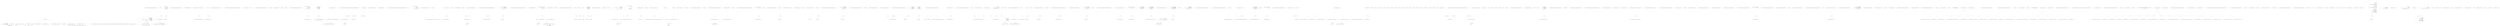 digraph  {
m1_0 [cluster="CommandLine.Tests.Unit.Core.InstanceBuilderTests.Explicit_help_request_generates_help_requested_error()", file="ParserTests.cs", label="Entry CommandLine.Tests.Unit.Core.InstanceBuilderTests.Explicit_help_request_generates_help_requested_error()", span="15-15"];
m1_1 [cluster="CommandLine.Tests.Unit.Core.InstanceBuilderTests.Explicit_help_request_generates_help_requested_error()", file="ParserTests.cs", label="var fakeOptions = new FakeOptions()", span="18-18"];
m1_2 [cluster="CommandLine.Tests.Unit.Core.InstanceBuilderTests.Explicit_help_request_generates_help_requested_error()", file="ParserTests.cs", label="var expectedResult = ParserResult.Create(\r\n                ParserResultType.Options,\r\n                fakeOptions, new Error[] { new HelpRequestedError() })", span="19-21"];
m1_4 [cluster="CommandLine.Tests.Unit.Core.InstanceBuilderTests.Explicit_help_request_generates_help_requested_error()", file="ParserTests.cs", label="Assert.True(expectedResult.Equals(result))", span="31-31"];
m1_3 [cluster="CommandLine.Tests.Unit.Core.InstanceBuilderTests.Explicit_help_request_generates_help_requested_error()", file="ParserTests.cs", label="var result = InstanceBuilder.Build(\r\n                () => fakeOptions,\r\n                new[] { ''--help'' },\r\n                StringComparer.Ordinal,\r\n                CultureInfo.InvariantCulture)", span="24-28"];
m1_5 [cluster="CommandLine.Tests.Unit.Core.InstanceBuilderTests.Explicit_help_request_generates_help_requested_error()", file="ParserTests.cs", label="Exit CommandLine.Tests.Unit.Core.InstanceBuilderTests.Explicit_help_request_generates_help_requested_error()", span="15-15"];
m1_6 [cluster="CommandLine.Tests.Fakes.FakeOptions.FakeOptions()", file="ParserTests.cs", label="Entry CommandLine.Tests.Fakes.FakeOptions.FakeOptions()", span="6-6"];
m1_40 [cluster="CommandLine.Tests.Unit.ParserTests.Parse_options()", file="ParserTests.cs", label="var expectedOptions = new Simple_Options { StringValue = ''strvalue'', IntSequence = new[] { 1, 2, 3 } }", span="67-67"];
m1_41 [cluster="CommandLine.Tests.Unit.ParserTests.Parse_options()", file="ParserTests.cs", label="var sut = new Parser()", span="68-68"];
m1_42 [cluster="CommandLine.Tests.Unit.ParserTests.Parse_options()", file="ParserTests.cs", label="var result = sut.ParseArguments<Simple_Options>(new[] { ''--stringvalue=strvalue'', ''-i1'', ''2'', ''3'' })", span="71-71"];
m1_43 [cluster="CommandLine.Tests.Unit.ParserTests.Parse_options()", file="ParserTests.cs", label="((Parsed<Simple_Options>)result).Value.ShouldBeEquivalentTo(expectedOptions)", span="74-74"];
m1_8 [cluster="CommandLine.ParserResult.Create<T>(CommandLine.ParserResultType, T, System.Collections.Generic.IEnumerable<CommandLine.Error>)", file="ParserTests.cs", label="Entry CommandLine.ParserResult.Create<T>(CommandLine.ParserResultType, T, System.Collections.Generic.IEnumerable<CommandLine.Error>)", span="103-103"];
m1_147 [cluster="CommandLine.Tests.Unit.Core.InstanceBuilderTests.Double_dash_force_subsequent_arguments_as_values()", file="ParserTests.cs", label="var arguments = new[] { ''--stringvalue'', ''str1'', ''--'', ''10'', ''-a'', ''--bee'', ''-c'', ''20'' }", span="374-374"];
m1_148 [cluster="CommandLine.Tests.Unit.Core.InstanceBuilderTests.Double_dash_force_subsequent_arguments_as_values()", file="ParserTests.cs", label="var result = InstanceBuilder.Build(\r\n                () => new FakeOptionsWithValues(),\r\n                (a, optionSpecs) =>\r\n                    Tokenizer.PreprocessDashDash(a,\r\n                        args => Tokenizer.Tokenize(args, name => NameLookup.Contains(name, optionSpecs, StringComparer.Ordinal))),\r\n                arguments,\r\n                StringComparer.Ordinal,\r\n                CultureInfo.InvariantCulture)", span="377-384"];
m1_149 [cluster="CommandLine.Tests.Unit.Core.InstanceBuilderTests.Double_dash_force_subsequent_arguments_as_values()", file="ParserTests.cs", label="expectedResult.ShouldBeEquivalentTo(result.Value)", span="387-387"];
m1_151 [cluster="CommandLine.Core.InstanceBuilder.Build<T>(System.Func<T>, System.Func<System.Collections.Generic.IEnumerable<string>, System.Collections.Generic.IEnumerable<CommandLine.Core.OptionSpecification>, CommandLine.Core.StatePair<System.Collections.Generic.IEnumerable<CommandLine.Core.Token>>>, System.Collections.Generic.IEnumerable<string>, System.StringComparer, System.Globalization.CultureInfo)", file="ParserTests.cs", label="Entry CommandLine.Core.InstanceBuilder.Build<T>(System.Func<T>, System.Func<System.Collections.Generic.IEnumerable<string>, System.Collections.Generic.IEnumerable<CommandLine.Core.OptionSpecification>, CommandLine.Core.StatePair<System.Collections.Generic.IEnumerable<CommandLine.Core.Token>>>, System.Collections.Generic.IEnumerable<string>, System.StringComparer, System.Globalization.CultureInfo)", span="33-33"];
m1_150 [cluster="CommandLine.Tests.Unit.Core.InstanceBuilderTests.Double_dash_force_subsequent_arguments_as_values()", file="ParserTests.cs", label="Exit CommandLine.Tests.Unit.Core.InstanceBuilderTests.Double_dash_force_subsequent_arguments_as_values()", span="364-364"];
m1_152 [cluster="lambda expression", file="ParserTests.cs", label="Entry lambda expression", span="378-378"];
m1_153 [cluster="lambda expression", file="ParserTests.cs", label="new FakeOptionsWithValues()", span="378-378"];
m1_60 [cluster="lambda expression", file="ParserTests.cs", label="new FakeOptionsWithSequenceAndOnlyMaxConstraint()", span="157-157"];
m1_108 [cluster="lambda expression", file="ParserTests.cs", label="new FakeOptionsWithEnum()", span="256-256"];
m1_109 [cluster="lambda expression", file="ParserTests.cs", label="Exit lambda expression", span="256-256"];
m1_110 [cluster="CommandLine.Tests.Unit.Core.InstanceBuilderTests.Parse_values_partitioned_between_sequence_and_scalar()", file="ParserTests.cs", label="Entry CommandLine.Tests.Unit.Core.InstanceBuilderTests.Parse_values_partitioned_between_sequence_and_scalar()", span="268-268"];
m1_111 [cluster="CommandLine.Tests.Unit.Core.InstanceBuilderTests.Parse_values_partitioned_between_sequence_and_scalar()", file="ParserTests.cs", label="var expectedResult = new FakeOptionsWithValues\r\n                {\r\n                    StringValue = string.Empty,\r\n                    LongValue = 10L,\r\n                    StringSequence = new[] { ''a'', ''b'', ''c'' },\r\n                    IntValue = 20\r\n                }", span="271-277"];
m1_112 [cluster="CommandLine.Tests.Unit.Core.InstanceBuilderTests.Parse_values_partitioned_between_sequence_and_scalar()", file="ParserTests.cs", label="var result = InstanceBuilder.Build(\r\n                () => new FakeOptionsWithValues(),\r\n                new[] { ''10'', ''a'', ''b'', ''c'', ''20'' },\r\n                StringComparer.Ordinal,\r\n                CultureInfo.InvariantCulture)", span="280-284"];
m1_319 [cluster="CommandLine.Tests.Unit.ParserTests.When_IgnoreUnknownArguments_is_set_valid_unknown_arguments_avoid_a_failure_parsing(string[], CommandLine.Tests.Fakes.Simple_Options)", file="ParserTests.cs", label="Entry CommandLine.Tests.Unit.ParserTests.When_IgnoreUnknownArguments_is_set_valid_unknown_arguments_avoid_a_failure_parsing(string[], CommandLine.Tests.Fakes.Simple_Options)", span="506-506"];
m1_320 [cluster="CommandLine.Tests.Unit.ParserTests.When_IgnoreUnknownArguments_is_set_valid_unknown_arguments_avoid_a_failure_parsing(string[], CommandLine.Tests.Fakes.Simple_Options)", file="ParserTests.cs", label="var sut = new Parser(config => config.IgnoreUnknownArguments = true)", span="511-511"];
m1_321 [cluster="CommandLine.Tests.Unit.ParserTests.When_IgnoreUnknownArguments_is_set_valid_unknown_arguments_avoid_a_failure_parsing(string[], CommandLine.Tests.Fakes.Simple_Options)", file="ParserTests.cs", label="var result = sut.ParseArguments<Simple_Options>(arguments)", span="514-514"];
m1_323 [cluster="CommandLine.Tests.Unit.ParserTests.When_IgnoreUnknownArguments_is_set_valid_unknown_arguments_avoid_a_failure_parsing(string[], CommandLine.Tests.Fakes.Simple_Options)", file="ParserTests.cs", label="result.WithParsed(opts => opts.ShouldBeEquivalentTo(expected))", span="518-518"];
m1_322 [cluster="CommandLine.Tests.Unit.ParserTests.When_IgnoreUnknownArguments_is_set_valid_unknown_arguments_avoid_a_failure_parsing(string[], CommandLine.Tests.Fakes.Simple_Options)", file="ParserTests.cs", label="result.Tag.ShouldBeEquivalentTo(ParserResultType.Parsed)", span="517-517"];
m1_324 [cluster="CommandLine.Tests.Unit.ParserTests.When_IgnoreUnknownArguments_is_set_valid_unknown_arguments_avoid_a_failure_parsing(string[], CommandLine.Tests.Fakes.Simple_Options)", file="ParserTests.cs", label="Exit CommandLine.Tests.Unit.ParserTests.When_IgnoreUnknownArguments_is_set_valid_unknown_arguments_avoid_a_failure_parsing(string[], CommandLine.Tests.Fakes.Simple_Options)", span="506-506"];
m1_62 [cluster="CommandLine.Tests.Unit.ParserTests.Parse_options_with_double_dash()", file="ParserTests.cs", label="var expectedOptions = new Simple_Options_With_Values\r\n                                  {\r\n                                      StringValue = ''astring'',\r\n                                      LongValue = 20L,\r\n                                      StringSequence = new[] { ''--aaa'', ''-b'', ''--ccc'' },\r\n                                      IntValue = 30\r\n                                  }", span="115-121"];
m1_54 [cluster="CommandLine.Tests.Fakes.Options_With_Switches.Options_With_Switches()", file="ParserTests.cs", label="Entry CommandLine.Tests.Fakes.Options_With_Switches.Options_With_Switches()", span="4-4"];
m1_245 [cluster="CommandLine.Tests.Unit.ParserTests.Errors_of_type_MutuallyExclusiveSetError_are_properly_formatted()", file="ParserTests.cs", label="var help = new StringWriter()", span="405-405"];
m1_246 [cluster="CommandLine.Tests.Unit.ParserTests.Errors_of_type_MutuallyExclusiveSetError_are_properly_formatted()", color=green, community=0, file="ParserTests.cs", label="var sut = new Parser(config => config.HelpWriter = help)", prediction=0, span="406-406"];
m1_247 [cluster="CommandLine.Tests.Unit.ParserTests.Errors_of_type_MutuallyExclusiveSetError_are_properly_formatted()", file="ParserTests.cs", label="sut.ParseArguments<Options_With_Two_Option_Required_Set_To_True_And_Two_Sets>(new[] { ''--weburl=value.com'', ''--ftpurl=value.org'' })", span="409-409"];
m1_248 [cluster="CommandLine.Tests.Unit.ParserTests.Errors_of_type_MutuallyExclusiveSetError_are_properly_formatted()", file="ParserTests.cs", label="var result = help.ToString()", span="410-410"];
m1_71 [cluster="lambda expression", file="ParserTests.cs", label="new FakeOptionsWithSequenceAndOnlyMinConstraint()", span="176-176"];
m1_72 [cluster="lambda expression", file="ParserTests.cs", label="Exit lambda expression", span="176-176"];
m1_73 [cluster="CommandLine.Tests.Unit.Core.InstanceBuilderTests.Breaking_min_constraint_in_string_sequence_as_value_gererates_SequenceOutOfRangeError()", file="ParserTests.cs", label="Entry CommandLine.Tests.Unit.Core.InstanceBuilderTests.Breaking_min_constraint_in_string_sequence_as_value_gererates_SequenceOutOfRangeError()", span="188-188"];
m1_76 [cluster="CommandLine.Tests.Unit.Core.InstanceBuilderTests.Breaking_min_constraint_in_string_sequence_as_value_gererates_SequenceOutOfRangeError()", file="ParserTests.cs", label="Assert.True(expectedResult.SequenceEqual(result.Errors))", span="201-201"];
m1_74 [cluster="CommandLine.Tests.Unit.Core.InstanceBuilderTests.Breaking_min_constraint_in_string_sequence_as_value_gererates_SequenceOutOfRangeError()", file="ParserTests.cs", label="var expectedResult = new[] { new SequenceOutOfRangeError(NameInfo.EmptyName) }", span="191-191"];
m1_75 [cluster="CommandLine.Tests.Unit.Core.InstanceBuilderTests.Breaking_min_constraint_in_string_sequence_as_value_gererates_SequenceOutOfRangeError()", file="ParserTests.cs", label="var result = InstanceBuilder.Build(\r\n                () => new FakeOptionsWithSequenceAndOnlyMinConstraintAsValue(),\r\n                new string[] { },\r\n                StringComparer.Ordinal,\r\n                CultureInfo.InvariantCulture)", span="194-198"];
m1_77 [cluster="CommandLine.Tests.Unit.Core.InstanceBuilderTests.Breaking_min_constraint_in_string_sequence_as_value_gererates_SequenceOutOfRangeError()", file="ParserTests.cs", label="Exit CommandLine.Tests.Unit.Core.InstanceBuilderTests.Breaking_min_constraint_in_string_sequence_as_value_gererates_SequenceOutOfRangeError()", span="188-188"];
m1_7 [cluster="CommandLine.HelpRequestedError.HelpRequestedError()", file="ParserTests.cs", label="Entry CommandLine.HelpRequestedError.HelpRequestedError()", span="338-338"];
m1_129 [cluster="CommandLine.Tests.Unit.Core.InstanceBuilderTests.Parse_long_sequence_with_separator()", file="ParserTests.cs", label="var expectedResult = new FakeOptionsWithSequenceAndSeparator\r\n                {\r\n                    LongSequence = new[] { 1L, 1234L, 59678L },\r\n                    StringSequence = new string[] { }\r\n                }", span="318-322"];
m1_78 [cluster="CommandLine.Tests.Fakes.Add_Verb.Add_Verb()", file="ParserTests.cs", label="Entry CommandLine.Tests.Fakes.Add_Verb.Add_Verb()", span="7-7"];
m1_145 [cluster="lambda expression", file="ParserTests.cs", label="Exit lambda expression", span="276-276"];
m1_146 [cluster="Unk.Equals", file="ParserTests.cs", label="Entry Unk.Equals", span=""];
m1_237 [cluster="CommandLine.Tests.Unit.ParserTests.Explicit_version_request_generates_version_info_screen_in_verbs_scenario(string)", file="ParserTests.cs", label="Exit CommandLine.Tests.Unit.ParserTests.Explicit_version_request_generates_version_info_screen_in_verbs_scenario(string)", span="383-383"];
m1_239 [cluster="lambda expression", file="ParserTests.cs", label="config.HelpWriter = help", span="387-387"];
m1_240 [cluster="lambda expression", file="ParserTests.cs", label="Exit lambda expression", span="387-387"];
m1_238 [cluster="lambda expression", file="ParserTests.cs", label="Entry lambda expression", span="387-387"];
m1_241 [cluster="lambda expression", file="ParserTests.cs", label="Entry lambda expression", span="396-396"];
m1_105 [cluster="lambda expression", file="ParserTests.cs", label="Entry lambda expression", span="202-202"];
m1_10 [cluster="CommandLine.ParserResult<T>.Equals(CommandLine.ParserResult<T>)", file="ParserTests.cs", label="Entry CommandLine.ParserResult<T>.Equals(CommandLine.ParserResult<T>)", span="90-90"];
m1_182 [cluster="string.ToNotEmptyLines()", file="ParserTests.cs", label="Entry string.ToNotEmptyLines()", span="10-10"];
m1_225 [cluster="lambda expression", file="ParserTests.cs", label="Entry lambda expression", span="362-362"];
m1_91 [cluster="CommandLine.Tests.Unit.ParserTests.Parse_verbs()", file="ParserTests.cs", label="((Parsed<object>)result).Value.ShouldBeEquivalentTo(expectedOptions, o => o.RespectingRuntimeTypes())", span="180-180"];
m1_93 [cluster="CommandLine.Tests.Fakes.Clone_Verb.Clone_Verb()", file="ParserTests.cs", label="Entry CommandLine.Tests.Fakes.Clone_Verb.Clone_Verb()", span="36-36"];
m1_94 [cluster="lambda expression", file="ParserTests.cs", label="Entry lambda expression", span="180-180"];
m1_92 [cluster="CommandLine.Tests.Unit.ParserTests.Parse_verbs()", file="ParserTests.cs", label="Exit CommandLine.Tests.Unit.ParserTests.Parse_verbs()", span="155-155"];
m1_95 [cluster="lambda expression", file="ParserTests.cs", label="o.RespectingRuntimeTypes()", span="180-180"];
m1_162 [cluster="CommandLine.Tests.Unit.ParserTests.Explicit_version_request_generates_version_requested_error()", file="ParserTests.cs", label="((NotParsed<Simple_Options>)result).Errors.Should().HaveCount(x => x == 1)", span="307-307"];
m1_229 [cluster="CommandLine.Tests.Unit.ParserTests.Explicit_version_request_generates_version_info_screen_in_verbs_scenario(string)", file="ParserTests.cs", label="var help = new StringWriter()", span="386-386"];
m1_231 [cluster="CommandLine.Tests.Unit.ParserTests.Explicit_version_request_generates_version_info_screen_in_verbs_scenario(string)", file="ParserTests.cs", label="sut.ParseArguments<Add_Verb, Commit_Verb, Clone_Verb>(new[] { command })", span="390-390"];
m1_232 [cluster="CommandLine.Tests.Unit.ParserTests.Explicit_version_request_generates_version_info_screen_in_verbs_scenario(string)", file="ParserTests.cs", label="var result = help.ToString()", span="391-391"];
m1_230 [cluster="CommandLine.Tests.Unit.ParserTests.Explicit_version_request_generates_version_info_screen_in_verbs_scenario(string)", file="ParserTests.cs", label="var sut = new Parser(config => config.HelpWriter = help)", span="387-387"];
m1_233 [cluster="CommandLine.Tests.Unit.ParserTests.Explicit_version_request_generates_version_info_screen_in_verbs_scenario(string)", file="ParserTests.cs", label="result.Length.Should().BeGreaterThan(0)", span="394-394"];
m1_228 [cluster="lambda expression", file="ParserTests.cs", label="Exit lambda expression", span="520-520"];
m1_234 [cluster="lambda expression", file="ParserTests.cs", label="Entry lambda expression", span="539-539"];
m1_235 [cluster="lambda expression", file="ParserTests.cs", label="new FakeOptions()", span="539-539"];
m1_236 [cluster="lambda expression", file="ParserTests.cs", label="Exit lambda expression", span="539-539"];
m1_137 [cluster="CommandLine.Tests.Unit.Core.InstanceBuilderTests.Parse_string_sequence_with_separator()", file="ParserTests.cs", label="Entry CommandLine.Tests.Unit.Core.InstanceBuilderTests.Parse_string_sequence_with_separator()", span="338-338"];
m1_106 [cluster="lambda expression", file="ParserTests.cs", label="o.RespectingRuntimeTypes()", span="202-202"];
m1_47 [cluster="CommandLine.Tests.Unit.Core.InstanceBuilderTests.Parse_string_sequence_with_only_min_constraint(string[], string[])", file="ParserTests.cs", label="Entry CommandLine.Tests.Unit.Core.InstanceBuilderTests.Parse_string_sequence_with_only_min_constraint(string[], string[])", span="129-129"];
m1_97 [cluster="lambda expression", file="ParserTests.cs", label="new FakeOptionsWithSequenceAndOnlyMaxConstraintAsValue()", span="234-234"];
m1_98 [cluster="lambda expression", file="ParserTests.cs", label="Exit lambda expression", span="234-234"];
m1_100 [cluster="CommandLine.Tests.Unit.Core.InstanceBuilderTests.Parse_enum_value()", file="ParserTests.cs", label="Entry CommandLine.Tests.Unit.Core.InstanceBuilderTests.Parse_enum_value()", span="246-246"];
m1_99 [cluster="CommandLine.Tests.Fakes.FakeOptionsWithSequenceAndOnlyMaxConstraintAsValue.FakeOptionsWithSequenceAndOnlyMaxConstraintAsValue()", file="ParserTests.cs", label="Entry CommandLine.Tests.Fakes.FakeOptionsWithSequenceAndOnlyMaxConstraintAsValue.FakeOptionsWithSequenceAndOnlyMaxConstraintAsValue()", span="9-9"];
m1_102 [cluster="CommandLine.Tests.Unit.Core.InstanceBuilderTests.Parse_enum_value()", file="ParserTests.cs", label="var result = InstanceBuilder.Build(\r\n                () => new FakeOptionsWithEnum(),\r\n                new[] { ''--colors'', ''Green'' },\r\n                StringComparer.Ordinal,\r\n                CultureInfo.InvariantCulture)", span="255-259"];
m1_101 [cluster="CommandLine.Tests.Unit.Core.InstanceBuilderTests.Parse_enum_value()", file="ParserTests.cs", label="var expectedResult = new FakeOptionsWithEnum\r\n                {\r\n                    Colors = Colors.Green\r\n                }", span="249-252"];
m1_103 [cluster="CommandLine.Tests.Unit.Core.InstanceBuilderTests.Parse_enum_value()", file="ParserTests.cs", label="expectedResult.ShouldBeEquivalentTo(result.Value)", span="262-262"];
m1_35 [cluster="Unk.SequenceEqual", file="ParserTests.cs", label="Entry Unk.SequenceEqual", span=""];
m1_82 [cluster="lambda expression", file="ParserTests.cs", label="Entry lambda expression", span="150-150"];
m1_55 [cluster="CommandLine.Tests.Unit.ParserTests.Parse_repeated_options_with_default_parser()", file="ParserTests.cs", label="Entry CommandLine.Tests.Unit.ParserTests.Parse_repeated_options_with_default_parser()", span="98-98"];
m1_56 [cluster="CommandLine.Tests.Unit.ParserTests.Parse_repeated_options_with_default_parser()", file="ParserTests.cs", label="var sut = Parser.Default", span="101-101"];
m1_57 [cluster="CommandLine.Tests.Unit.ParserTests.Parse_repeated_options_with_default_parser()", file="ParserTests.cs", label="var result = sut.ParseArguments<Options_With_Switches>(new[] { ''-i'', ''-i'', ''-o'', ''file'' })", span="104-104"];
m1_58 [cluster="CommandLine.Tests.Unit.ParserTests.Parse_repeated_options_with_default_parser()", file="ParserTests.cs", label="Assert.IsType<NotParsed<Options_With_Switches>>(result)", span="107-107"];
m1_59 [cluster="lambda expression", file="ParserTests.cs", label="Entry lambda expression", span="157-157"];
m1_154 [cluster="lambda expression", file="ParserTests.cs", label="Exit lambda expression", span="378-378"];
m1_31 [cluster="CommandLine.Tests.Unit.ParserTests.When_HelpWriter_is_set_help_screen_is_generated_in_verbs_scenario_using_generic_overload()", file="ParserTests.cs", label="sut.ParseArguments<Add_Verb, Commit_Verb, Clone_Verb>(new string[] { })", span="55-55"];
m1_32 [cluster="CommandLine.Tests.Unit.ParserTests.When_HelpWriter_is_set_help_screen_is_generated_in_verbs_scenario_using_generic_overload()", file="ParserTests.cs", label="var text = writer.ToString()", span="58-58"];
m1_33 [cluster="CommandLine.Tests.Unit.ParserTests.When_HelpWriter_is_set_help_screen_is_generated_in_verbs_scenario_using_generic_overload()", file="ParserTests.cs", label="text.Should().NotBeEmpty()", span="59-59"];
m1_34 [cluster="CommandLine.Tests.Unit.ParserTests.When_HelpWriter_is_set_help_screen_is_generated_in_verbs_scenario_using_generic_overload()", file="ParserTests.cs", label="Exit CommandLine.Tests.Unit.ParserTests.When_HelpWriter_is_set_help_screen_is_generated_in_verbs_scenario_using_generic_overload()", span="48-48"];
m1_48 [cluster="CommandLine.Tests.Unit.Core.InstanceBuilderTests.Parse_string_sequence_with_only_min_constraint(string[], string[])", file="ParserTests.cs", label="var result = InstanceBuilder.Build(\r\n                () => new FakeOptionsWithSequenceAndOnlyMinConstraint(),\r\n                arguments,\r\n                StringComparer.Ordinal,\r\n                CultureInfo.InvariantCulture)", span="134-138"];
m1_49 [cluster="CommandLine.Tests.Unit.Core.InstanceBuilderTests.Parse_string_sequence_with_only_min_constraint(string[], string[])", file="ParserTests.cs", label="Assert.True(expected.SequenceEqual(result.Value.StringSequence))", span="141-141"];
m1_51 [cluster="lambda expression", file="ParserTests.cs", label="Entry lambda expression", span="135-135"];
m1_50 [cluster="CommandLine.Tests.Unit.Core.InstanceBuilderTests.Parse_string_sequence_with_only_min_constraint(string[], string[])", file="ParserTests.cs", label="Exit CommandLine.Tests.Unit.Core.InstanceBuilderTests.Parse_string_sequence_with_only_min_constraint(string[], string[])", span="129-129"];
m1_52 [cluster="lambda expression", file="ParserTests.cs", label="new FakeOptionsWithSequenceAndOnlyMinConstraint()", span="135-135"];
m1_53 [cluster="lambda expression", file="ParserTests.cs", label="Exit lambda expression", span="135-135"];
m1_211 [cluster="CommandLine.Tests.Fakes.FakeOptionWithRequired.FakeOptionWithRequired()", file="ParserTests.cs", label="Entry CommandLine.Tests.Fakes.FakeOptionWithRequired.FakeOptionWithRequired()", span="4-4"];
m1_212 [cluster="CommandLine.Tests.Unit.Core.InstanceBuilderTests.Wrong_range_in_sequence_gererates_SequenceOutOfRangeError()", file="ParserTests.cs", label="Entry CommandLine.Tests.Unit.Core.InstanceBuilderTests.Wrong_range_in_sequence_gererates_SequenceOutOfRangeError()", span="494-494"];
m1_213 [cluster="CommandLine.Tests.Unit.Core.InstanceBuilderTests.Wrong_range_in_sequence_gererates_SequenceOutOfRangeError()", file="ParserTests.cs", label="var expectedResult = new[] { new SequenceOutOfRangeError(new NameInfo(''i'', '''')) }", span="497-497"];
m1_215 [cluster="CommandLine.Tests.Unit.Core.InstanceBuilderTests.Wrong_range_in_sequence_gererates_SequenceOutOfRangeError()", file="ParserTests.cs", label="Assert.True(expectedResult.SequenceEqual(result.Errors))", span="507-507"];
m1_214 [cluster="CommandLine.Tests.Unit.Core.InstanceBuilderTests.Wrong_range_in_sequence_gererates_SequenceOutOfRangeError()", file="ParserTests.cs", label="var result = InstanceBuilder.Build(\r\n                () => new FakeOptions(),\r\n                new [] { ''-i'', ''10'' },\r\n                StringComparer.Ordinal,\r\n                CultureInfo.InvariantCulture)", span="500-504"];
m1_216 [cluster="CommandLine.Tests.Unit.Core.InstanceBuilderTests.Wrong_range_in_sequence_gererates_SequenceOutOfRangeError()", file="ParserTests.cs", label="Exit CommandLine.Tests.Unit.Core.InstanceBuilderTests.Wrong_range_in_sequence_gererates_SequenceOutOfRangeError()", span="494-494"];
m1_217 [cluster="lambda expression", file="ParserTests.cs", label="Entry lambda expression", span="501-501"];
m1_218 [cluster="lambda expression", file="ParserTests.cs", label="new FakeOptions()", span="501-501"];
m1_219 [cluster="lambda expression", file="ParserTests.cs", label="Exit lambda expression", span="501-501"];
m1_220 [cluster="CommandLine.Tests.Unit.Core.InstanceBuilderTests.Parse_unknown_long_option_gererates_UnknownOptionError()", file="ParserTests.cs", label="Entry CommandLine.Tests.Unit.Core.InstanceBuilderTests.Parse_unknown_long_option_gererates_UnknownOptionError()", span="513-513"];
m1_221 [cluster="CommandLine.Tests.Unit.Core.InstanceBuilderTests.Parse_unknown_long_option_gererates_UnknownOptionError()", file="ParserTests.cs", label="var expectedResult = new[] { new UnknownOptionError(''xyz'') }", span="516-516"];
m1_222 [cluster="CommandLine.Tests.Unit.Core.InstanceBuilderTests.Parse_unknown_long_option_gererates_UnknownOptionError()", file="ParserTests.cs", label="var result = InstanceBuilder.Build(\r\n                () => new FakeOptions(),\r\n                new[] { ''--stringvalue'', ''abc'', ''--xyz'' },\r\n                StringComparer.Ordinal,\r\n                CultureInfo.InvariantCulture)", span="519-523"];
m1_223 [cluster="CommandLine.Tests.Unit.Core.InstanceBuilderTests.Parse_unknown_long_option_gererates_UnknownOptionError()", file="ParserTests.cs", label="Assert.True(expectedResult.SequenceEqual(result.Errors))", span="526-526"];
m1_224 [cluster="CommandLine.Tests.Unit.Core.InstanceBuilderTests.Parse_unknown_long_option_gererates_UnknownOptionError()", file="ParserTests.cs", label="Exit CommandLine.Tests.Unit.Core.InstanceBuilderTests.Parse_unknown_long_option_gererates_UnknownOptionError()", span="513-513"];
m1_163 [cluster="CommandLine.Tests.Unit.ParserTests.Explicit_version_request_generates_version_requested_error()", file="ParserTests.cs", label="((NotParsed<Simple_Options>)result).Errors.Should().ContainSingle(e => e.Equals(expectedError))", span="308-308"];
m1_13 [cluster="lambda expression", file="ParserTests.cs", label=fakeOptions, span="25-25"];
m1_12 [cluster="lambda expression", file="ParserTests.cs", label="Entry lambda expression", span="25-25"];
m1_14 [cluster="lambda expression", file="ParserTests.cs", label="Exit lambda expression", span="25-25"];
m1_26 [cluster="CommandLine.Tests.Unit.Core.InstanceBuilderTests.Parse_double_value(string[], double)", file="ParserTests.cs", label="Exit CommandLine.Tests.Unit.Core.InstanceBuilderTests.Parse_double_value(string[], double)", span="63-63"];
m1_25 [cluster="CommandLine.Tests.Unit.Core.InstanceBuilderTests.Parse_double_value(string[], double)", file="ParserTests.cs", label="Assert.Equal(expected, result.Value.DoubleValue)", span="75-75"];
m1_27 [cluster="lambda expression", file="ParserTests.cs", label="Entry lambda expression", span="69-69"];
m1_37 [cluster="lambda expression", file="ParserTests.cs", label="new FakeOptionsWithSequence()", span="93-93"];
m1_36 [cluster="lambda expression", file="ParserTests.cs", label="Entry lambda expression", span="93-93"];
m1_38 [cluster="lambda expression", file="ParserTests.cs", label="Exit lambda expression", span="93-93"];
m1_69 [cluster="CommandLine.NameInfo.NameInfo(string, string)", file="ParserTests.cs", label="Entry CommandLine.NameInfo.NameInfo(string, string)", span="20-20"];
m1_68 [cluster="CommandLine.MissingValueOptionError.MissingValueOptionError(CommandLine.NameInfo)", file="ParserTests.cs", label="Entry CommandLine.MissingValueOptionError.MissingValueOptionError(CommandLine.NameInfo)", span="261-261"];
m1_70 [cluster="lambda expression", file="ParserTests.cs", label="Entry lambda expression", span="176-176"];
m1_80 [cluster="lambda expression", file="ParserTests.cs", label="new FakeOptionsWithSequenceAndOnlyMinConstraintAsValue()", span="195-195"];
m1_79 [cluster="lambda expression", file="ParserTests.cs", label="Entry lambda expression", span="195-195"];
m1_81 [cluster="lambda expression", file="ParserTests.cs", label="Exit lambda expression", span="195-195"];
m1_83 [cluster="CommandLine.Tests.Unit.Core.InstanceBuilderTests.Breaking_max_constraint_in_string_sequence_gererates_SequenceOutOfRangeError()", file="ParserTests.cs", label="Entry CommandLine.Tests.Unit.Core.InstanceBuilderTests.Breaking_max_constraint_in_string_sequence_gererates_SequenceOutOfRangeError()", span="208-208"];
m1_84 [cluster="CommandLine.Tests.Unit.Core.InstanceBuilderTests.Breaking_max_constraint_in_string_sequence_gererates_SequenceOutOfRangeError()", file="ParserTests.cs", label="var expectedResult = new[] { new SequenceOutOfRangeError(new NameInfo(''s'', ''string-seq'')) }", span="211-211"];
m1_96 [cluster="lambda expression", file="ParserTests.cs", label="Entry lambda expression", span="234-234"];
m1_107 [cluster="lambda expression", file="ParserTests.cs", label="Entry lambda expression", span="256-256"];
m1_120 [cluster="CommandLine.Tests.Unit.Core.InstanceBuilderTests.Parse_sequence_value_without_range_constraints()", file="ParserTests.cs", label="var expectedResult = new FakeOptionsWithSequenceWithoutRange\r\n                {\r\n                    LongSequence = new[] { 1L, 2L, 3L, 4L, 5L, 6L }\r\n                }", span="296-299"];
m1_121 [cluster="CommandLine.Tests.Unit.Core.InstanceBuilderTests.Parse_sequence_value_without_range_constraints()", file="ParserTests.cs", label="var result = InstanceBuilder.Build(\r\n                () => new FakeOptionsWithSequenceWithoutRange(),\r\n                new[] { ''1'', ''2'', ''3'', ''4'', ''5'', ''6'' },\r\n                StringComparer.Ordinal,\r\n                CultureInfo.InvariantCulture)", span="302-306"];
m1_122 [cluster="CommandLine.Tests.Unit.Core.InstanceBuilderTests.Parse_sequence_value_without_range_constraints()", file="ParserTests.cs", label="expectedResult.ShouldBeEquivalentTo(result.Value)", span="309-309"];
m1_144 [cluster="lambda expression", file="ParserTests.cs", label="Exit lambda expression", span="349-349"];
m1_140 [cluster="CommandLine.Tests.Unit.Core.InstanceBuilderTests.Parse_string_sequence_with_separator()", file="ParserTests.cs", label="expectedResult.ShouldBeEquivalentTo(result.Value)", span="355-355"];
m1_143 [cluster="lambda expression", file="ParserTests.cs", label="new FakeOptionsWithSequenceAndSeparator()", span="349-349"];
m1_141 [cluster="CommandLine.Tests.Unit.Core.InstanceBuilderTests.Parse_string_sequence_with_separator()", file="ParserTests.cs", label="Exit CommandLine.Tests.Unit.Core.InstanceBuilderTests.Parse_string_sequence_with_separator()", span="338-338"];
m1_142 [cluster="lambda expression", file="ParserTests.cs", label="Entry lambda expression", span="349-349"];
m1_156 [cluster="lambda expression", file="ParserTests.cs", label="Tokenizer.PreprocessDashDash(a,\r\n                        args => Tokenizer.Tokenize(args, name => NameLookup.Contains(name, optionSpecs, StringComparer.Ordinal)))", span="380-381"];
m1_155 [cluster="lambda expression", file="ParserTests.cs", label="Entry lambda expression", span="379-381"];
m1_157 [cluster="lambda expression", file="ParserTests.cs", label="Exit lambda expression", span="379-381"];
m1_170 [cluster="CommandLine.Tests.Unit.Core.InstanceBuilderTests.Parse_option_from_different_sets_gererates_MutuallyExclusiveSetError()", file="ParserTests.cs", label="Assert.True(expectedResult.SequenceEqual(result.Errors))", span="410-410"];
m1_166 [cluster="CommandLine.Core.NameLookup.Contains(string, System.Collections.Generic.IEnumerable<CommandLine.Core.OptionSpecification>, System.StringComparer)", file="ParserTests.cs", label="Entry CommandLine.Core.NameLookup.Contains(string, System.Collections.Generic.IEnumerable<CommandLine.Core.OptionSpecification>, System.StringComparer)", span="12-12"];
m1_169 [cluster="CommandLine.Tests.Unit.Core.InstanceBuilderTests.Parse_option_from_different_sets_gererates_MutuallyExclusiveSetError()", file="ParserTests.cs", label="var result = InstanceBuilder.Build(\r\n                () => new FakeOptionsWithSets(),\r\n                new[] { ''--weburl'', ''http://mywebsite.org/'', ''--ftpurl'', ''fpt://ftpsite.org/'' },\r\n                StringComparer.Ordinal,\r\n                CultureInfo.InvariantCulture)", span="403-407"];
m1_167 [cluster="CommandLine.Tests.Unit.Core.InstanceBuilderTests.Parse_option_from_different_sets_gererates_MutuallyExclusiveSetError()", file="ParserTests.cs", label="Entry CommandLine.Tests.Unit.Core.InstanceBuilderTests.Parse_option_from_different_sets_gererates_MutuallyExclusiveSetError()", span="393-393"];
m1_168 [cluster="CommandLine.Tests.Unit.Core.InstanceBuilderTests.Parse_option_from_different_sets_gererates_MutuallyExclusiveSetError()", file="ParserTests.cs", label="var expectedResult = new[]\r\n                {\r\n                    new MutuallyExclusiveSetError(new NameInfo('''', ''weburl'')),\r\n                    new MutuallyExclusiveSetError(new NameInfo('''', ''ftpurl''))\r\n                }", span="396-400"];
m1_171 [cluster="CommandLine.Tests.Unit.Core.InstanceBuilderTests.Parse_option_from_different_sets_gererates_MutuallyExclusiveSetError()", file="ParserTests.cs", label="Exit CommandLine.Tests.Unit.Core.InstanceBuilderTests.Parse_option_from_different_sets_gererates_MutuallyExclusiveSetError()", span="393-393"];
m1_186 [cluster="CommandLine.Tests.Unit.Core.InstanceBuilderTests.Two_required_options_at_the_same_set_and_both_are_true()", file="ParserTests.cs", label="Entry CommandLine.Tests.Unit.Core.InstanceBuilderTests.Two_required_options_at_the_same_set_and_both_are_true()", span="436-436"];
m1_188 [cluster="CommandLine.Tests.Unit.Core.InstanceBuilderTests.Two_required_options_at_the_same_set_and_both_are_true()", file="ParserTests.cs", label="var result = InstanceBuilder.Build(\r\n                () => new FakeOptionWithRequiredAndSet(),\r\n                new[] { ''--ftpurl'', ''str1'', ''--weburl'', ''str2'' },\r\n                StringComparer.Ordinal,\r\n                CultureInfo.InvariantCulture)", span="443-447"];
m1_185 [cluster="lambda expression", file="ParserTests.cs", label="Exit lambda expression", span="424-424"];
m1_187 [cluster="CommandLine.Tests.Unit.Core.InstanceBuilderTests.Two_required_options_at_the_same_set_and_both_are_true()", file="ParserTests.cs", label="var expectedResult = new FakeOptionWithRequiredAndSet {\r\n                FtpUrl = ''str1'',\r\n                WebUrl = ''str2''\r\n            }", span="438-441"];
m1_189 [cluster="CommandLine.Tests.Unit.Core.InstanceBuilderTests.Two_required_options_at_the_same_set_and_both_are_true()", file="ParserTests.cs", label="expectedResult.ShouldBeEquivalentTo(result.Value)", span="450-450"];
m1_190 [cluster="CommandLine.Tests.Unit.Core.InstanceBuilderTests.Two_required_options_at_the_same_set_and_both_are_true()", file="ParserTests.cs", label="Exit CommandLine.Tests.Unit.Core.InstanceBuilderTests.Two_required_options_at_the_same_set_and_both_are_true()", span="436-436"];
m1_209 [cluster="lambda expression", file="ParserTests.cs", label="new FakeOptionWithRequired()", span="482-482"];
m1_208 [cluster="lambda expression", file="ParserTests.cs", label="Entry lambda expression", span="482-482"];
m1_210 [cluster="lambda expression", file="ParserTests.cs", label="Exit lambda expression", span="482-482"];
m1_226 [cluster="lambda expression", file="ParserTests.cs", label="Entry lambda expression", span="520-520"];
m1_227 [cluster="lambda expression", file="ParserTests.cs", label="new FakeOptions()", span="520-520"];
m1_242 [cluster="lambda expression", file="ParserTests.cs", label="Entry lambda expression", span="558-558"];
m1_243 [cluster="lambda expression", file="ParserTests.cs", label="new FakeOptions()", span="558-558"];
m1_262 [cluster="lambda expression", file="ParserTests.cs", label="config.HelpWriter = help", span="406-406"];
m1_261 [cluster="lambda expression", file="ParserTests.cs", label="Entry lambda expression", span="406-406"];
m1_263 [cluster="lambda expression", file="ParserTests.cs", label="Exit lambda expression", span="406-406"];
m1_272 [cluster="lambda expression", file="ParserTests.cs", label="config.HelpWriter = help", span="432-432"];
m1_271 [cluster="lambda expression", file="ParserTests.cs", label="Entry lambda expression", span="432-432"];
m1_273 [cluster="lambda expression", file="ParserTests.cs", label="Exit lambda expression", span="432-432"];
m1_299 [cluster="lambda expression", file="ParserTests.cs", label="config.HelpWriter = help", span="448-448"];
m1_298 [cluster="lambda expression", file="ParserTests.cs", label="Entry lambda expression", span="448-448"];
m1_300 [cluster="lambda expression", file="ParserTests.cs", label="Exit lambda expression", span="448-448"];
m1_317 [cluster="lambda expression", file="ParserTests.cs", label="config.HelpWriter = help", span="483-483"];
m1_316 [cluster="lambda expression", file="ParserTests.cs", label="Entry lambda expression", span="483-483"];
m1_318 [cluster="lambda expression", file="ParserTests.cs", label="Exit lambda expression", span="483-483"];
m1_330 [cluster="lambda expression", file="ParserTests.cs", label="opts.ShouldBeEquivalentTo(expected)", span="518-518"];
m1_327 [cluster="lambda expression", file="ParserTests.cs", label="config.IgnoreUnknownArguments = true", span="511-511"];
m1_329 [cluster="lambda expression", file="ParserTests.cs", label="Entry lambda expression", span="518-518"];
m1_326 [cluster="lambda expression", file="ParserTests.cs", label="Entry lambda expression", span="511-511"];
m1_328 [cluster="lambda expression", file="ParserTests.cs", label="Exit lambda expression", span="511-511"];
m1_331 [cluster="lambda expression", file="ParserTests.cs", label="Exit lambda expression", span="518-518"];
m1_342 [cluster="lambda expression", file="ParserTests.cs", label="opts.ShouldBeEquivalentTo(expected)", span="537-537"];
m1_339 [cluster="lambda expression", file="ParserTests.cs", label="config.IgnoreUnknownArguments = true", span="530-530"];
m1_341 [cluster="lambda expression", file="ParserTests.cs", label="Entry lambda expression", span="537-537"];
m1_338 [cluster="lambda expression", file="ParserTests.cs", label="Entry lambda expression", span="530-530"];
m1_340 [cluster="lambda expression", file="ParserTests.cs", label="Exit lambda expression", span="530-530"];
m1_343 [cluster="lambda expression", file="ParserTests.cs", label="Exit lambda expression", span="537-537"];
m1_362 [cluster="lambda expression", file="ParserTests.cs", label="config.HelpWriter = help", span="547-547"];
m1_361 [cluster="lambda expression", file="ParserTests.cs", label="Entry lambda expression", span="547-547"];
m1_363 [cluster="lambda expression", file="ParserTests.cs", label="Exit lambda expression", span="547-547"];
m1_250 [cluster="CommandLine.Tests.Unit.ParserTests.Errors_of_type_MutuallyExclusiveSetError_are_properly_formatted()", file="ParserTests.cs", label="lines[0].Should().StartWithEquivalent(''CommandLine'')", span="414-414"];
m1_251 [cluster="CommandLine.Tests.Unit.ParserTests.Errors_of_type_MutuallyExclusiveSetError_are_properly_formatted()", color=green, community=0, file="ParserTests.cs", label="lines[1].ShouldBeEquivalentTo(''Copyright (c) 2005 - 2015 Giacomo Stelluti Scala'')", prediction=1, span="415-415"];
m1_252 [cluster="CommandLine.Tests.Unit.ParserTests.Errors_of_type_MutuallyExclusiveSetError_are_properly_formatted()", file="ParserTests.cs", label="lines[2].ShouldBeEquivalentTo(''ERROR(S):'')", span="416-416"];
m1_21 [cluster="CommandLine.Tests.Unit.ParserTests.When_HelpWriter_is_set_help_screen_is_generated_in_verbs_scenario()", file="ParserTests.cs", label="Exit CommandLine.Tests.Unit.ParserTests.When_HelpWriter_is_set_help_screen_is_generated_in_verbs_scenario()", span="32-32"];
m1_45 [cluster="CommandLine.Tests.Fakes.Simple_Options.Simple_Options()", file="ParserTests.cs", label="Entry CommandLine.Tests.Fakes.Simple_Options.Simple_Options()", span="6-6"];
m1_20 [cluster="CommandLine.Tests.Unit.ParserTests.When_HelpWriter_is_set_help_screen_is_generated_in_verbs_scenario()", file="ParserTests.cs", label="text.Should().NotBeEmpty()", span="43-43"];
m1_44 [cluster="CommandLine.Tests.Unit.ParserTests.Parse_options()", file="ParserTests.cs", label="Exit CommandLine.Tests.Unit.ParserTests.Parse_options()", span="64-64"];
m1_88 [cluster="CommandLine.Tests.Unit.ParserTests.Parse_verbs()", file="ParserTests.cs", label="var sut = new Parser()", span="168-168"];
m1_116 [cluster="CommandLine.Tests.Unit.ParserTests.Parse_verbs_using_generic_overload()", file="ParserTests.cs", label="var result =\r\n                sut.ParseArguments<Add_Verb, Commit_Verb, Clone_Verb>(\r\n                    new[] { ''clone'', ''-q'', ''http://gsscoder.github.com/'', ''http://yes-to-nooo.github.com/'' })", span="239-241"];
m1_125 [cluster="CommandLine.Tests.Unit.ParserTests.Parse_to_immutable_instance()", file="ParserTests.cs", label="var sut = new Parser()", span="254-254"];
m1_134 [cluster="CommandLine.Tests.Unit.ParserTests.Explicit_help_request_with_immutable_instance_generates_help_requested_error()", file="ParserTests.cs", label="((NotParsed<Immutable_Simple_Options>)result).Errors.Should().HaveCount(x => x == 1)", span="275-275"];
m1_173 [cluster="CommandLine.Tests.Unit.ParserTests.Explicit_version_request_generates_version_info_screen()", file="ParserTests.cs", label="var help = new StringWriter()", span="316-316"];
m1_183 [cluster="System.Collections.Generic.IEnumerable<string>.TrimStringArray()", file="ParserTests.cs", label="Entry System.Collections.Generic.IEnumerable<string>.TrimStringArray()", span="15-15"];
m1_191 [cluster="CommandLine.Tests.Unit.ParserTests.Implicit_help_screen_in_verb_scenario()", file="ParserTests.cs", label="Entry CommandLine.Tests.Unit.ParserTests.Implicit_help_screen_in_verb_scenario()", span="332-332"];
m1_200 [cluster="CommandLine.Tests.Unit.ParserTests.Implicit_help_screen_in_verb_scenario()", file="ParserTests.cs", label="lines[2].ShouldBeEquivalentTo(''ERROR(S):'')", span="347-347"];
m1_22 [cluster="CommandLine.Parser.ParseArguments(System.Collections.Generic.IEnumerable<string>, params System.Type[])", file="ParserTests.cs", label="Entry CommandLine.Parser.ParseArguments(System.Collections.Generic.IEnumerable<string>, params System.Type[])", span="144-144"];
m1_46 [cluster="CommandLine.Parser.Parser()", file="ParserTests.cs", label="Entry CommandLine.Parser.Parser()", span="26-26"];
m1_244 [cluster="CommandLine.Tests.Unit.ParserTests.Errors_of_type_MutuallyExclusiveSetError_are_properly_formatted()", file="ParserTests.cs", label="Entry CommandLine.Tests.Unit.ParserTests.Errors_of_type_MutuallyExclusiveSetError_are_properly_formatted()", span="402-402"];
m1_29 [cluster="CommandLine.Tests.Unit.ParserTests.When_HelpWriter_is_set_help_screen_is_generated_in_verbs_scenario_using_generic_overload()", file="ParserTests.cs", label="var writer = new StringWriter()", span="51-51"];
m1_28 [cluster="CommandLine.Tests.Unit.ParserTests.When_HelpWriter_is_set_help_screen_is_generated_in_verbs_scenario_using_generic_overload()", file="ParserTests.cs", label="Entry CommandLine.Tests.Unit.ParserTests.When_HelpWriter_is_set_help_screen_is_generated_in_verbs_scenario_using_generic_overload()", span="48-48"];
m1_61 [cluster="CommandLine.Tests.Unit.ParserTests.Parse_options_with_double_dash()", file="ParserTests.cs", label="Entry CommandLine.Tests.Unit.ParserTests.Parse_options_with_double_dash()", span="112-112"];
m1_90 [cluster="CommandLine.Tests.Unit.ParserTests.Parse_verbs()", file="ParserTests.cs", label="Assert.IsType<Clone_Verb>(((Parsed<object>)result).Value)", span="179-179"];
m1_89 [cluster="CommandLine.Tests.Unit.ParserTests.Parse_verbs()", file="ParserTests.cs", label="var result =\r\n                sut.ParseArguments(\r\n                    new[] { ''clone'', ''-q'', ''http://gsscoder.github.com/'', ''http://yes-to-nooo.github.com/'' },\r\n                    typeof(Add_Verb),\r\n                    typeof(Commit_Verb),\r\n                    typeof(Clone_Verb))", span="171-176"];
m1_118 [cluster="CommandLine.Tests.Unit.ParserTests.Parse_verbs_using_generic_overload()", file="ParserTests.cs", label="((Parsed<object>)result).Value.ShouldBeEquivalentTo(expectedOptions, o => o.RespectingRuntimeTypes())", span="245-245"];
m1_117 [cluster="CommandLine.Tests.Unit.ParserTests.Parse_verbs_using_generic_overload()", file="ParserTests.cs", label="Assert.IsType<Clone_Verb>(((Parsed<object>)result).Value)", span="244-244"];
m1_127 [cluster="CommandLine.Tests.Unit.ParserTests.Parse_to_immutable_instance()", file="ParserTests.cs", label="((Parsed<Immutable_Simple_Options>)result).Value.ShouldBeEquivalentTo(expectedOptions)", span="260-260"];
m1_126 [cluster="CommandLine.Tests.Unit.ParserTests.Parse_to_immutable_instance()", file="ParserTests.cs", label="var result = sut.ParseArguments<Immutable_Simple_Options>(new[] { ''--stringvalue=strvalue'', ''-i1'', ''2'', ''3'' })", span="257-257"];
m1_136 [cluster="CommandLine.Tests.Unit.ParserTests.Explicit_help_request_with_immutable_instance_generates_help_requested_error()", file="ParserTests.cs", label="Exit CommandLine.Tests.Unit.ParserTests.Explicit_help_request_with_immutable_instance_generates_help_requested_error()", span="265-265"];
m1_135 [cluster="CommandLine.Tests.Unit.ParserTests.Explicit_help_request_with_immutable_instance_generates_help_requested_error()", file="ParserTests.cs", label="((NotParsed<Immutable_Simple_Options>)result).Errors.Should().ContainSingle(e => e.Equals(expectedError))", span="276-276"];
m1_175 [cluster="CommandLine.Tests.Unit.ParserTests.Explicit_version_request_generates_version_info_screen()", file="ParserTests.cs", label="sut.ParseArguments<Simple_Options>(new[] { ''--version'' })", span="320-320"];
m1_174 [cluster="CommandLine.Tests.Unit.ParserTests.Explicit_version_request_generates_version_info_screen()", file="ParserTests.cs", label="var sut = new Parser(config => config.HelpWriter = help)", span="317-317"];
m1_184 [cluster="Unk.StartWithEquivalent", file="ParserTests.cs", label="Entry Unk.StartWithEquivalent", span=""];
m1_193 [cluster="CommandLine.Tests.Unit.ParserTests.Implicit_help_screen_in_verb_scenario()", file="ParserTests.cs", label="var sut = new Parser(config => config.HelpWriter = help)", span="336-336"];
m1_192 [cluster="CommandLine.Tests.Unit.ParserTests.Implicit_help_screen_in_verb_scenario()", file="ParserTests.cs", label="var help = new StringWriter()", span="335-335"];
m1_202 [cluster="CommandLine.Tests.Unit.ParserTests.Implicit_help_screen_in_verb_scenario()", file="ParserTests.cs", label="lines[4].ShouldBeEquivalentTo(''add        Add file contents to the index.'')", span="349-349"];
m1_201 [cluster="CommandLine.Tests.Unit.ParserTests.Implicit_help_screen_in_verb_scenario()", file="ParserTests.cs", label="lines[3].ShouldBeEquivalentTo(''No verb selected.'')", span="348-348"];
m1_160 [cluster="CommandLine.Tests.Unit.ParserTests.Explicit_version_request_generates_version_requested_error()", file="ParserTests.cs", label="var sut = new Parser()", span="301-301"];
m1_164 [cluster="CommandLine.Tests.Unit.ParserTests.Explicit_version_request_generates_version_requested_error()", file="ParserTests.cs", label="Exit CommandLine.Tests.Unit.ParserTests.Explicit_version_request_generates_version_requested_error()", span="297-297"];
m1_159 [cluster="CommandLine.Tests.Unit.ParserTests.Explicit_version_request_generates_version_requested_error()", file="ParserTests.cs", label="var expectedError = new VersionRequestedError()", span="300-300"];
m1_161 [cluster="CommandLine.Tests.Unit.ParserTests.Explicit_version_request_generates_version_requested_error()", file="ParserTests.cs", label="var result = sut.ParseArguments<Simple_Options>(new[] { ''--version'' })", span="304-304"];
m1_165 [cluster="CommandLine.VersionRequestedError.VersionRequestedError()", file="ParserTests.cs", label="Entry CommandLine.VersionRequestedError.VersionRequestedError()", span="457-457"];
m1_30 [cluster="CommandLine.Tests.Fakes.FakeOptionsWithDouble.FakeOptionsWithDouble()", file="ParserTests.cs", label="Entry CommandLine.Tests.Fakes.FakeOptionsWithDouble.FakeOptionsWithDouble()", span="9-9"];
m1_133 [cluster="CommandLine.Tests.Unit.ParserTests.Explicit_help_request_with_immutable_instance_generates_help_requested_error()", file="ParserTests.cs", label="var result = sut.ParseArguments<Immutable_Simple_Options>(new[] { ''--help'' })", span="272-272"];
m1_158 [cluster="CommandLine.Tests.Unit.ParserTests.Explicit_version_request_generates_version_requested_error()", file="ParserTests.cs", label="Entry CommandLine.Tests.Unit.ParserTests.Explicit_version_request_generates_version_requested_error()", span="297-297"];
m1_39 [cluster="CommandLine.Tests.Fakes.FakeOptionsWithSequence.FakeOptionsWithSequence()", file="ParserTests.cs", label="Entry CommandLine.Tests.Fakes.FakeOptionsWithSequence.FakeOptionsWithSequence()", span="9-9"];
m1_172 [cluster="CommandLine.MutuallyExclusiveSetError.MutuallyExclusiveSetError(CommandLine.NameInfo)", file="ParserTests.cs", label="Entry CommandLine.MutuallyExclusiveSetError.MutuallyExclusiveSetError(CommandLine.NameInfo)", span="294-294"];
m1_176 [cluster="CommandLine.Tests.Fakes.FakeOptionsWithSets.FakeOptionsWithSets()", file="ParserTests.cs", label="Entry CommandLine.Tests.Fakes.FakeOptionsWithSets.FakeOptionsWithSets()", span="4-4"];
m1_177 [cluster="CommandLine.Tests.Unit.Core.InstanceBuilderTests.Two_required_options_at_the_same_set_and_one_is_true()", file="ParserTests.cs", label="Entry CommandLine.Tests.Unit.Core.InstanceBuilderTests.Two_required_options_at_the_same_set_and_one_is_true()", span="416-416"];
m1_178 [cluster="CommandLine.Tests.Unit.Core.InstanceBuilderTests.Two_required_options_at_the_same_set_and_one_is_true()", file="ParserTests.cs", label="var expectedResult = new FakeOptionWithRequiredAndSet {\r\n                FtpUrl = ''str1'',\r\n                WebUrl = null\r\n            }", span="418-421"];
m1_179 [cluster="CommandLine.Tests.Unit.Core.InstanceBuilderTests.Two_required_options_at_the_same_set_and_one_is_true()", file="ParserTests.cs", label="var result = InstanceBuilder.Build(\r\n                () => new FakeOptionWithRequiredAndSet(),\r\n                new[] { ''--ftpurl'', ''str1''},\r\n                StringComparer.Ordinal,\r\n                CultureInfo.InvariantCulture)", span="423-427"];
m1_180 [cluster="CommandLine.Tests.Unit.Core.InstanceBuilderTests.Two_required_options_at_the_same_set_and_one_is_true()", file="ParserTests.cs", label="expectedResult.ShouldBeEquivalentTo(result.Value)", span="430-430"];
m1_181 [cluster="CommandLine.Tests.Unit.Core.InstanceBuilderTests.Two_required_options_at_the_same_set_and_one_is_true()", file="ParserTests.cs", label="Exit CommandLine.Tests.Unit.Core.InstanceBuilderTests.Two_required_options_at_the_same_set_and_one_is_true()", span="416-416"];
m1_15 [cluster="CommandLine.Tests.Unit.Core.InstanceBuilderTests.Parse_negative_long_value(string[], long)", file="ParserTests.cs", label="Entry CommandLine.Tests.Unit.Core.InstanceBuilderTests.Parse_negative_long_value(string[], long)", span="40-40"];
m1_16 [cluster="CommandLine.Tests.Unit.Core.InstanceBuilderTests.Parse_negative_long_value(string[], long)", file="ParserTests.cs", label="var result = InstanceBuilder.Build(\r\n                () => new FakeOptions(),\r\n                arguments,\r\n                StringComparer.Ordinal,\r\n                CultureInfo.InvariantCulture)", span="45-49"];
m1_17 [cluster="CommandLine.Tests.Unit.Core.InstanceBuilderTests.Parse_negative_long_value(string[], long)", file="ParserTests.cs", label="Assert.Equal(expected, result.Value.LongValue)", span="52-52"];
m1_19 [cluster="Unk.Equal", file="ParserTests.cs", label="Entry Unk.Equal", span=""];
m1_18 [cluster="CommandLine.Tests.Unit.Core.InstanceBuilderTests.Parse_negative_long_value(string[], long)", file="ParserTests.cs", label="Exit CommandLine.Tests.Unit.Core.InstanceBuilderTests.Parse_negative_long_value(string[], long)", span="40-40"];
m1_115 [cluster="CommandLine.Tests.Unit.ParserTests.Parse_verbs_using_generic_overload()", file="ParserTests.cs", label="var sut = new Parser()", span="236-236"];
m1_23 [cluster="Unk.Should", file="ParserTests.cs", label="Entry Unk.Should", span=""];
m1_24 [cluster="Unk.NotBeEmpty", file="ParserTests.cs", label="Entry Unk.NotBeEmpty", span=""];
m1_130 [cluster="CommandLine.Tests.Unit.Core.InstanceBuilderTests.Parse_long_sequence_with_separator()", file="ParserTests.cs", label="var result = InstanceBuilder.Build(\r\n                () => new FakeOptionsWithSequenceAndSeparator(),\r\n                new[] { ''--long-seq'', ''1;1234;59678'' },\r\n                StringComparer.Ordinal,\r\n                CultureInfo.InvariantCulture)", span="325-329"];
m1_131 [cluster="CommandLine.Tests.Unit.Core.InstanceBuilderTests.Parse_long_sequence_with_separator()", file="ParserTests.cs", label="expectedResult.ShouldBeEquivalentTo(result.Value)", span="332-332"];
m1_132 [cluster="CommandLine.Tests.Unit.Core.InstanceBuilderTests.Parse_long_sequence_with_separator()", file="ParserTests.cs", label="Exit CommandLine.Tests.Unit.Core.InstanceBuilderTests.Parse_long_sequence_with_separator()", span="315-315"];
m1_67 [cluster="CommandLine.Tests.Unit.Core.InstanceBuilderTests.Breaking_min_constraint_in_string_sequence_gererates_MissingValueOptionError()", file="ParserTests.cs", label="Exit CommandLine.Tests.Unit.Core.InstanceBuilderTests.Breaking_min_constraint_in_string_sequence_gererates_MissingValueOptionError()", span="169-169"];
m1_11 [cluster="Unk.True", file="ParserTests.cs", label="Entry Unk.True", span=""];
m1_63 [cluster="CommandLine.Tests.Unit.Core.InstanceBuilderTests.Breaking_min_constraint_in_string_sequence_gererates_MissingValueOptionError()", file="ParserTests.cs", label="Entry CommandLine.Tests.Unit.Core.InstanceBuilderTests.Breaking_min_constraint_in_string_sequence_gererates_MissingValueOptionError()", span="169-169"];
m1_65 [cluster="CommandLine.Tests.Unit.Core.InstanceBuilderTests.Breaking_min_constraint_in_string_sequence_gererates_MissingValueOptionError()", file="ParserTests.cs", label="var result = InstanceBuilder.Build(\r\n                () => new FakeOptionsWithSequenceAndOnlyMinConstraint(),\r\n                new[] { ''-s'' },\r\n                StringComparer.Ordinal,\r\n                CultureInfo.InvariantCulture)", span="175-179"];
m1_64 [cluster="CommandLine.Tests.Unit.Core.InstanceBuilderTests.Breaking_min_constraint_in_string_sequence_gererates_MissingValueOptionError()", file="ParserTests.cs", label="var expectedResult = new[] { new MissingValueOptionError(new NameInfo(''s'', ''string-seq'')) }", span="172-172"];
m1_66 [cluster="CommandLine.Tests.Unit.Core.InstanceBuilderTests.Breaking_min_constraint_in_string_sequence_gererates_MissingValueOptionError()", file="ParserTests.cs", label="Assert.True(expectedResult.SequenceEqual(result.Errors))", span="182-182"];
m1_139 [cluster="CommandLine.Tests.Unit.Core.InstanceBuilderTests.Parse_string_sequence_with_separator()", file="ParserTests.cs", label="var result = InstanceBuilder.Build(\r\n                () => new FakeOptionsWithSequenceAndSeparator(),\r\n                new[] { ''-s'', ''eml1@xyz.com,test@unit.org,xyz@srv.it'' },\r\n                StringComparer.Ordinal,\r\n                CultureInfo.InvariantCulture)", span="348-352"];
m1_113 [cluster="CommandLine.Tests.Unit.Core.InstanceBuilderTests.Parse_values_partitioned_between_sequence_and_scalar()", file="ParserTests.cs", label="expectedResult.ShouldBeEquivalentTo(result.Value)", span="287-287"];
m1_114 [cluster="CommandLine.Tests.Unit.Core.InstanceBuilderTests.Parse_values_partitioned_between_sequence_and_scalar()", file="ParserTests.cs", label="Exit CommandLine.Tests.Unit.Core.InstanceBuilderTests.Parse_values_partitioned_between_sequence_and_scalar()", span="268-268"];
m1_119 [cluster="CommandLine.Tests.Unit.Core.InstanceBuilderTests.Parse_sequence_value_without_range_constraints()", file="ParserTests.cs", label="Entry CommandLine.Tests.Unit.Core.InstanceBuilderTests.Parse_sequence_value_without_range_constraints()", span="293-293"];
m1_85 [cluster="CommandLine.Tests.Unit.Core.InstanceBuilderTests.Breaking_max_constraint_in_string_sequence_gererates_SequenceOutOfRangeError()", file="ParserTests.cs", label="var result = InstanceBuilder.Build(\r\n                () => new FakeOptionsWithSequenceAndOnlyMaxConstraint(),\r\n                new[] { ''--string-seq=one'', ''two'', ''three'', ''this-is-too-much'' },\r\n                StringComparer.Ordinal,\r\n                CultureInfo.InvariantCulture)", span="214-218"];
m1_203 [cluster="CommandLine.Tests.Unit.ParserTests.Implicit_help_screen_in_verb_scenario()", file="ParserTests.cs", label="lines[5].ShouldBeEquivalentTo(''commit     Record changes to the repository.'')", span="350-350"];
m1_205 [cluster="CommandLine.Tests.Unit.ParserTests.Implicit_help_screen_in_verb_scenario()", file="ParserTests.cs", label="lines[7].ShouldBeEquivalentTo(''help       Display more information on a specific command.'')", span="352-352"];
m1_206 [cluster="CommandLine.Tests.Unit.ParserTests.Implicit_help_screen_in_verb_scenario()", file="ParserTests.cs", label="lines[8].ShouldBeEquivalentTo(''version    Display version information.'')", span="353-353"];
m1_204 [cluster="CommandLine.Tests.Unit.ParserTests.Implicit_help_screen_in_verb_scenario()", file="ParserTests.cs", label="lines[6].ShouldBeEquivalentTo(''clone      Clone a repository into a new directory.'')", span="351-351"];
m1_207 [cluster="CommandLine.Tests.Unit.ParserTests.Implicit_help_screen_in_verb_scenario()", file="ParserTests.cs", label="Exit CommandLine.Tests.Unit.ParserTests.Implicit_help_screen_in_verb_scenario()", span="332-332"];
m1_194 [cluster="CommandLine.Tests.Unit.ParserTests.Implicit_help_screen_in_verb_scenario()", file="ParserTests.cs", label="sut.ParseArguments<Add_Verb, Commit_Verb, Clone_Verb>(new string[] { })", span="339-339"];
m1_196 [cluster="CommandLine.Tests.Unit.ParserTests.Implicit_help_screen_in_verb_scenario()", file="ParserTests.cs", label="result.Length.Should().BeGreaterThan(0)", span="343-343"];
m1_197 [cluster="CommandLine.Tests.Unit.ParserTests.Implicit_help_screen_in_verb_scenario()", file="ParserTests.cs", label="var lines = result.ToNotEmptyLines().TrimStringArray()", span="344-344"];
m1_195 [cluster="CommandLine.Tests.Unit.ParserTests.Implicit_help_screen_in_verb_scenario()", file="ParserTests.cs", label="var result = help.ToString()", span="340-340"];
m1_198 [cluster="CommandLine.Tests.Unit.ParserTests.Implicit_help_screen_in_verb_scenario()", file="ParserTests.cs", label="lines[0].Should().StartWithEquivalent(''CommandLine'')", span="345-345"];
m1_249 [cluster="string.Equals(string)", file="ParserTests.cs", label="Entry string.Equals(string)", span="0-0"];
m1_253 [cluster="CommandLine.Tests.Unit.ParserTests.Errors_of_type_MutuallyExclusiveSetError_are_properly_formatted()", file="ParserTests.cs", label=fakeOptions, span=""];
m1_254 [cluster="CommandLine.Tests.Unit.ParserTests.Errors_of_type_MutuallyExclusiveSetError_are_properly_formatted()", file="ParserTests.cs", label="System.Collections.Generic.IEnumerable<CommandLine.Core.OptionSpecification>", span=""];
m1_255 [cluster="CommandLine.Tests.Unit.ParserTests.Errors_of_type_MutuallyExclusiveSetError_are_properly_formatted()", file="ParserTests.cs", label="lines[5].ShouldBeEquivalentTo(''--weburl     Required.'')", span="419-419"];
m1_256 [cluster="CommandLine.Tests.Unit.ParserTests.Errors_of_type_MutuallyExclusiveSetError_are_properly_formatted()", file="ParserTests.cs", label="lines[6].ShouldBeEquivalentTo(''--ftpurl     Required.'')", span="420-420"];
m1_257 [cluster="CommandLine.Tests.Unit.ParserTests.Errors_of_type_MutuallyExclusiveSetError_are_properly_formatted()", file="ParserTests.cs", label="lines[7].ShouldBeEquivalentTo(''-a'')", span="421-421"];
m1_258 [cluster="CommandLine.Tests.Unit.ParserTests.Errors_of_type_MutuallyExclusiveSetError_are_properly_formatted()", file="ParserTests.cs", label="lines[8].ShouldBeEquivalentTo(''--help       Display this help screen.'')", span="422-422"];
m1_259 [cluster="CommandLine.Tests.Unit.ParserTests.Errors_of_type_MutuallyExclusiveSetError_are_properly_formatted()", file="ParserTests.cs", label="lines[9].ShouldBeEquivalentTo(''--version    Display version information.'')", span="423-423"];
m1_260 [cluster="CommandLine.Tests.Unit.ParserTests.Errors_of_type_MutuallyExclusiveSetError_are_properly_formatted()", file="ParserTests.cs", label="Exit CommandLine.Tests.Unit.ParserTests.Errors_of_type_MutuallyExclusiveSetError_are_properly_formatted()", span="402-402"];
m1_128 [cluster="CommandLine.Tests.Unit.ParserTests.Parse_to_immutable_instance()", file="ParserTests.cs", label="Exit CommandLine.Tests.Unit.ParserTests.Parse_to_immutable_instance()", span="250-250"];
m1_86 [cluster="CommandLine.Tests.Unit.ParserTests.Parse_verbs()", file="ParserTests.cs", label="Entry CommandLine.Tests.Unit.ParserTests.Parse_verbs()", span="155-155"];
m1_87 [cluster="CommandLine.Tests.Unit.ParserTests.Parse_verbs()", file="ParserTests.cs", label="var expectedOptions = new Clone_Verb\r\n                                  {\r\n                                      Quiet = true,\r\n                                      Urls =\r\n                                          new[]\r\n                                          {\r\n                                              ''http://gsscoder.github.com/'',\r\n                                              ''http://yes-to-nooo.github.com/''\r\n                                          }\r\n                                  }", span="158-167"];
m1_138 [cluster="CommandLine.Tests.Unit.Core.InstanceBuilderTests.Parse_string_sequence_with_separator()", file="ParserTests.cs", label="var expectedResult = new FakeOptionsWithSequenceAndSeparator\r\n            {\r\n                LongSequence = new long[] {},\r\n                StringSequence = new[] { ''eml1@xyz.com'', ''test@unit.org'', ''xyz@srv.it'' }\r\n            }", span="341-345"];
m1_344 [cluster="CommandLine.Tests.Unit.ParserTests.Properly_formatted_help_screen_excludes_help_as_unknown_option()", file="ParserTests.cs", label="Entry CommandLine.Tests.Unit.ParserTests.Properly_formatted_help_screen_excludes_help_as_unknown_option()", span="543-543"];
m1_345 [cluster="CommandLine.Tests.Unit.ParserTests.Properly_formatted_help_screen_excludes_help_as_unknown_option()", file="ParserTests.cs", label="var help = new StringWriter()", span="546-546"];
m1_346 [cluster="CommandLine.Tests.Unit.ParserTests.Properly_formatted_help_screen_excludes_help_as_unknown_option()", file="ParserTests.cs", label="var sut = new Parser(config => config.HelpWriter = help)", span="547-547"];
m1_348 [cluster="CommandLine.Tests.Unit.ParserTests.Properly_formatted_help_screen_excludes_help_as_unknown_option()", file="ParserTests.cs", label="var result = help.ToString()", span="552-552"];
m1_347 [cluster="CommandLine.Tests.Unit.ParserTests.Properly_formatted_help_screen_excludes_help_as_unknown_option()", file="ParserTests.cs", label="sut.ParseArguments<Add_Verb, Commit_Verb, Clone_Verb>(\r\n                new[] { ''clone'', ''--bad-arg'', ''--help'' })", span="550-551"];
m1_349 [cluster="CommandLine.Tests.Unit.ParserTests.Properly_formatted_help_screen_excludes_help_as_unknown_option()", file="ParserTests.cs", label="var lines = result.ToNotEmptyLines().TrimStringArray()", span="555-555"];
m1_350 [cluster="CommandLine.Tests.Unit.ParserTests.Properly_formatted_help_screen_excludes_help_as_unknown_option()", file="ParserTests.cs", label="lines[0].Should().StartWithEquivalent(''CommandLine'')", span="556-556"];
m1_351 [cluster="CommandLine.Tests.Unit.ParserTests.Properly_formatted_help_screen_excludes_help_as_unknown_option()", file="ParserTests.cs", label="lines[1].ShouldBeEquivalentTo(''Copyright (c) 2005 - 2015 Giacomo Stelluti Scala'')", span="557-557"];
m1_352 [cluster="CommandLine.Tests.Unit.ParserTests.Properly_formatted_help_screen_excludes_help_as_unknown_option()", file="ParserTests.cs", label="lines[2].ShouldBeEquivalentTo(''ERROR(S):'')", span="558-558"];
m1_353 [cluster="CommandLine.Tests.Unit.ParserTests.Properly_formatted_help_screen_excludes_help_as_unknown_option()", file="ParserTests.cs", label="lines[3].ShouldBeEquivalentTo(''Option 'bad-arg' is unknown.'')", span="559-559"];
m1_354 [cluster="CommandLine.Tests.Unit.ParserTests.Properly_formatted_help_screen_excludes_help_as_unknown_option()", file="ParserTests.cs", label="lines[4].ShouldBeEquivalentTo(''--no-hardlinks    Optimize the cloning process from a repository on a local'')", span="560-560"];
m1_355 [cluster="CommandLine.Tests.Unit.ParserTests.Properly_formatted_help_screen_excludes_help_as_unknown_option()", file="ParserTests.cs", label="lines[5].ShouldBeEquivalentTo(''filesystem by copying files.'')", span="561-561"];
m1_356 [cluster="CommandLine.Tests.Unit.ParserTests.Properly_formatted_help_screen_excludes_help_as_unknown_option()", file="ParserTests.cs", label="lines[6].ShouldBeEquivalentTo(''-q, --quiet       Suppress summary message.'')", span="562-562"];
m1_357 [cluster="CommandLine.Tests.Unit.ParserTests.Properly_formatted_help_screen_excludes_help_as_unknown_option()", file="ParserTests.cs", label="lines[7].ShouldBeEquivalentTo(''--help            Display this help screen.'')", span="563-563"];
m1_358 [cluster="CommandLine.Tests.Unit.ParserTests.Properly_formatted_help_screen_excludes_help_as_unknown_option()", file="ParserTests.cs", label="lines[8].ShouldBeEquivalentTo(''--version         Display version information.'')", span="564-564"];
m1_359 [cluster="CommandLine.Tests.Unit.ParserTests.Properly_formatted_help_screen_excludes_help_as_unknown_option()", file="ParserTests.cs", label="lines[9].ShouldBeEquivalentTo(''value pos. 0'')", span="565-565"];
m1_360 [cluster="CommandLine.Tests.Unit.ParserTests.Properly_formatted_help_screen_excludes_help_as_unknown_option()", file="ParserTests.cs", label="Exit CommandLine.Tests.Unit.ParserTests.Properly_formatted_help_screen_excludes_help_as_unknown_option()", span="543-543"];
m1_301 [cluster="CommandLine.Tests.Unit.ParserTests.Specific_verb_help_screen_should_be_displayed_regardless_other_argument()", file="ParserTests.cs", label="Entry CommandLine.Tests.Unit.ParserTests.Specific_verb_help_screen_should_be_displayed_regardless_other_argument()", span="479-479"];
m1_302 [cluster="CommandLine.Tests.Unit.ParserTests.Specific_verb_help_screen_should_be_displayed_regardless_other_argument()", file="ParserTests.cs", label="var help = new StringWriter()", span="482-482"];
m1_303 [cluster="CommandLine.Tests.Unit.ParserTests.Specific_verb_help_screen_should_be_displayed_regardless_other_argument()", file="ParserTests.cs", label="var sut = new Parser(config => config.HelpWriter = help)", span="483-483"];
m1_305 [cluster="CommandLine.Tests.Unit.ParserTests.Specific_verb_help_screen_should_be_displayed_regardless_other_argument()", file="ParserTests.cs", label="var result = help.ToString()", span="488-488"];
m1_304 [cluster="CommandLine.Tests.Unit.ParserTests.Specific_verb_help_screen_should_be_displayed_regardless_other_argument()", file="ParserTests.cs", label="sut.ParseArguments<Add_Verb, Commit_Verb, Clone_Verb>(\r\n                new[] { ''help'', ''clone'', ''extra-arg'' })", span="486-487"];
m1_306 [cluster="CommandLine.Tests.Unit.ParserTests.Specific_verb_help_screen_should_be_displayed_regardless_other_argument()", file="ParserTests.cs", label="var lines = result.ToNotEmptyLines().TrimStringArray()", span="491-491"];
m1_307 [cluster="CommandLine.Tests.Unit.ParserTests.Specific_verb_help_screen_should_be_displayed_regardless_other_argument()", file="ParserTests.cs", label="lines[0].Should().StartWithEquivalent(''CommandLine'')", span="492-492"];
m1_308 [cluster="CommandLine.Tests.Unit.ParserTests.Specific_verb_help_screen_should_be_displayed_regardless_other_argument()", file="ParserTests.cs", label="lines[1].ShouldBeEquivalentTo(''Copyright (c) 2005 - 2015 Giacomo Stelluti Scala'')", span="493-493"];
m1_309 [cluster="CommandLine.Tests.Unit.ParserTests.Specific_verb_help_screen_should_be_displayed_regardless_other_argument()", file="ParserTests.cs", label="lines[2].ShouldBeEquivalentTo(''--no-hardlinks    Optimize the cloning process from a repository on a local'')", span="494-494"];
m1_310 [cluster="CommandLine.Tests.Unit.ParserTests.Specific_verb_help_screen_should_be_displayed_regardless_other_argument()", file="ParserTests.cs", label="lines[3].ShouldBeEquivalentTo(''filesystem by copying files.'')", span="495-495"];
m1_311 [cluster="CommandLine.Tests.Unit.ParserTests.Specific_verb_help_screen_should_be_displayed_regardless_other_argument()", file="ParserTests.cs", label="lines[4].ShouldBeEquivalentTo(''-q, --quiet       Suppress summary message.'')", span="496-496"];
m1_312 [cluster="CommandLine.Tests.Unit.ParserTests.Specific_verb_help_screen_should_be_displayed_regardless_other_argument()", file="ParserTests.cs", label="lines[5].ShouldBeEquivalentTo(''--help            Display this help screen.'')", span="497-497"];
m1_313 [cluster="CommandLine.Tests.Unit.ParserTests.Specific_verb_help_screen_should_be_displayed_regardless_other_argument()", file="ParserTests.cs", label="lines[6].ShouldBeEquivalentTo(''--version         Display version information.'')", span="498-498"];
m1_314 [cluster="CommandLine.Tests.Unit.ParserTests.Specific_verb_help_screen_should_be_displayed_regardless_other_argument()", file="ParserTests.cs", label="lines[7].ShouldBeEquivalentTo(''value pos. 0'')", span="499-499"];
m1_315 [cluster="CommandLine.Tests.Unit.ParserTests.Specific_verb_help_screen_should_be_displayed_regardless_other_argument()", file="ParserTests.cs", label="Exit CommandLine.Tests.Unit.ParserTests.Specific_verb_help_screen_should_be_displayed_regardless_other_argument()", span="479-479"];
m1_9 [cluster="CommandLine.Core.InstanceBuilder.Build<T>(System.Func<T>, System.Collections.Generic.IEnumerable<string>, System.StringComparer, System.Globalization.CultureInfo)", file="ParserTests.cs", label="Entry CommandLine.Core.InstanceBuilder.Build<T>(System.Func<T>, System.Collections.Generic.IEnumerable<string>, System.StringComparer, System.Globalization.CultureInfo)", span="12-12"];
m1_104 [cluster="CommandLine.Tests.Fakes.Commit_Verb.Commit_Verb()", file="ParserTests.cs", label="Entry CommandLine.Tests.Fakes.Commit_Verb.Commit_Verb()", span="22-22"];
m1_199 [cluster="CommandLine.MissingRequiredOptionError.MissingRequiredOptionError(CommandLine.NameInfo)", file="ParserTests.cs", label="Entry CommandLine.MissingRequiredOptionError.MissingRequiredOptionError(CommandLine.NameInfo)", span="283-283"];
m1_274 [cluster="CommandLine.Tests.Unit.ParserTests.Properly_formatted_help_screen_is_displayed_when_usage_is_defined_in_verb_scenario()", file="ParserTests.cs", label="Entry CommandLine.Tests.Unit.ParserTests.Properly_formatted_help_screen_is_displayed_when_usage_is_defined_in_verb_scenario()", span="444-444"];
m1_275 [cluster="CommandLine.Tests.Unit.ParserTests.Properly_formatted_help_screen_is_displayed_when_usage_is_defined_in_verb_scenario()", file="ParserTests.cs", label="var help = new StringWriter()", span="447-447"];
m1_276 [cluster="CommandLine.Tests.Unit.ParserTests.Properly_formatted_help_screen_is_displayed_when_usage_is_defined_in_verb_scenario()", file="ParserTests.cs", label="var sut = new Parser(config => config.HelpWriter = help)", span="448-448"];
m1_278 [cluster="CommandLine.Tests.Unit.ParserTests.Properly_formatted_help_screen_is_displayed_when_usage_is_defined_in_verb_scenario()", file="ParserTests.cs", label="var result = help.ToString()", span="453-453"];
m1_277 [cluster="CommandLine.Tests.Unit.ParserTests.Properly_formatted_help_screen_is_displayed_when_usage_is_defined_in_verb_scenario()", file="ParserTests.cs", label="sut.ParseArguments<Add_Verb_With_Usage_Attribute, Commit_Verb_With_Usage_Attribute, Clone_Verb_With_Usage_Attribute>(\r\n                new[] { ''clone'', ''--badoption=@bad?value'' })", span="451-452"];
m1_279 [cluster="CommandLine.Tests.Unit.ParserTests.Properly_formatted_help_screen_is_displayed_when_usage_is_defined_in_verb_scenario()", file="ParserTests.cs", label="var lines = result.ToNotEmptyLines().TrimStringArray()", span="456-456"];
m1_280 [cluster="CommandLine.Tests.Unit.ParserTests.Properly_formatted_help_screen_is_displayed_when_usage_is_defined_in_verb_scenario()", file="ParserTests.cs", label="lines[0].Should().StartWithEquivalent(''CommandLine'')", span="457-457"];
m1_281 [cluster="CommandLine.Tests.Unit.ParserTests.Properly_formatted_help_screen_is_displayed_when_usage_is_defined_in_verb_scenario()", file="ParserTests.cs", label="lines[1].ShouldBeEquivalentTo(''Copyright (c) 2005 - 2015 Giacomo Stelluti Scala'')", span="458-458"];
m1_282 [cluster="CommandLine.Tests.Unit.ParserTests.Properly_formatted_help_screen_is_displayed_when_usage_is_defined_in_verb_scenario()", file="ParserTests.cs", label="lines[2].ShouldBeEquivalentTo(''ERROR(S):'')", span="459-459"];
m1_283 [cluster="CommandLine.Tests.Unit.ParserTests.Properly_formatted_help_screen_is_displayed_when_usage_is_defined_in_verb_scenario()", file="ParserTests.cs", label="lines[3].ShouldBeEquivalentTo(''Option 'badoption' is unknown.'')", span="460-460"];
m1_284 [cluster="CommandLine.Tests.Unit.ParserTests.Properly_formatted_help_screen_is_displayed_when_usage_is_defined_in_verb_scenario()", file="ParserTests.cs", label="lines[4].ShouldBeEquivalentTo(''USAGE:'')", span="461-461"];
m1_285 [cluster="CommandLine.Tests.Unit.ParserTests.Properly_formatted_help_screen_is_displayed_when_usage_is_defined_in_verb_scenario()", file="ParserTests.cs", label="lines[5].ShouldBeEquivalentTo(''Basic cloning:'')", span="462-462"];
m1_286 [cluster="CommandLine.Tests.Unit.ParserTests.Properly_formatted_help_screen_is_displayed_when_usage_is_defined_in_verb_scenario()", file="ParserTests.cs", label="lines[6].ShouldBeEquivalentTo(''git clone https://github.com/gsscoder/csharpx'')", span="463-463"];
m1_287 [cluster="CommandLine.Tests.Unit.ParserTests.Properly_formatted_help_screen_is_displayed_when_usage_is_defined_in_verb_scenario()", file="ParserTests.cs", label="lines[7].ShouldBeEquivalentTo(''Cloning quietly:'')", span="464-464"];
m1_288 [cluster="CommandLine.Tests.Unit.ParserTests.Properly_formatted_help_screen_is_displayed_when_usage_is_defined_in_verb_scenario()", file="ParserTests.cs", label="lines[8].ShouldBeEquivalentTo(''git clone --quiet https://github.com/gsscoder/railwaysharp'')", span="465-465"];
m1_289 [cluster="CommandLine.Tests.Unit.ParserTests.Properly_formatted_help_screen_is_displayed_when_usage_is_defined_in_verb_scenario()", file="ParserTests.cs", label="lines[9].ShouldBeEquivalentTo(''Cloning without hard links:'')", span="466-466"];
m1_290 [cluster="CommandLine.Tests.Unit.ParserTests.Properly_formatted_help_screen_is_displayed_when_usage_is_defined_in_verb_scenario()", file="ParserTests.cs", label="lines[10].ShouldBeEquivalentTo(''git clone --no-hardlinks https://github.com/gsscoder/csharpx'')", span="467-467"];
m1_291 [cluster="CommandLine.Tests.Unit.ParserTests.Properly_formatted_help_screen_is_displayed_when_usage_is_defined_in_verb_scenario()", file="ParserTests.cs", label="lines[11].ShouldBeEquivalentTo(''--no-hardlinks    Optimize the cloning process from a repository on a local'')", span="468-468"];
m1_292 [cluster="CommandLine.Tests.Unit.ParserTests.Properly_formatted_help_screen_is_displayed_when_usage_is_defined_in_verb_scenario()", file="ParserTests.cs", label="lines[12].ShouldBeEquivalentTo(''filesystem by copying files.'')", span="469-469"];
m1_293 [cluster="CommandLine.Tests.Unit.ParserTests.Properly_formatted_help_screen_is_displayed_when_usage_is_defined_in_verb_scenario()", file="ParserTests.cs", label="lines[13].ShouldBeEquivalentTo(''-q, --quiet       Suppress summary message.'')", span="470-470"];
m1_294 [cluster="CommandLine.Tests.Unit.ParserTests.Properly_formatted_help_screen_is_displayed_when_usage_is_defined_in_verb_scenario()", file="ParserTests.cs", label="lines[14].ShouldBeEquivalentTo(''--help            Display this help screen.'')", span="471-471"];
m1_295 [cluster="CommandLine.Tests.Unit.ParserTests.Properly_formatted_help_screen_is_displayed_when_usage_is_defined_in_verb_scenario()", file="ParserTests.cs", label="lines[15].ShouldBeEquivalentTo(''--version         Display version information.'')", span="472-472"];
m1_296 [cluster="CommandLine.Tests.Unit.ParserTests.Properly_formatted_help_screen_is_displayed_when_usage_is_defined_in_verb_scenario()", file="ParserTests.cs", label="lines[16].ShouldBeEquivalentTo(''URLS (pos. 0)     A list of url(s) to clone.'')", span="473-473"];
m1_297 [cluster="CommandLine.Tests.Unit.ParserTests.Properly_formatted_help_screen_is_displayed_when_usage_is_defined_in_verb_scenario()", file="ParserTests.cs", label="Exit CommandLine.Tests.Unit.ParserTests.Properly_formatted_help_screen_is_displayed_when_usage_is_defined_in_verb_scenario()", span="444-444"];
m1_124 [cluster="CommandLine.Tests.Unit.ParserTests.Parse_to_immutable_instance()", file="ParserTests.cs", label="var expectedOptions = new Immutable_Simple_Options(''strvalue'', new[] { 1, 2, 3 }, default(bool), default(long))", span="253-253"];
m1_332 [cluster="CommandLine.Tests.Unit.ParserTests.When_IgnoreUnknownArguments_is_set_valid_unknown_arguments_avoid_a_failure_parsing_for_verbs(string[], CommandLine.Tests.Fakes.Commit_Verb)", file="ParserTests.cs", label="Entry CommandLine.Tests.Unit.ParserTests.When_IgnoreUnknownArguments_is_set_valid_unknown_arguments_avoid_a_failure_parsing_for_verbs(string[], CommandLine.Tests.Fakes.Commit_Verb)", span="525-525"];
m1_333 [cluster="CommandLine.Tests.Unit.ParserTests.When_IgnoreUnknownArguments_is_set_valid_unknown_arguments_avoid_a_failure_parsing_for_verbs(string[], CommandLine.Tests.Fakes.Commit_Verb)", file="ParserTests.cs", label="var sut = new Parser(config => config.IgnoreUnknownArguments = true)", span="530-530"];
m1_334 [cluster="CommandLine.Tests.Unit.ParserTests.When_IgnoreUnknownArguments_is_set_valid_unknown_arguments_avoid_a_failure_parsing_for_verbs(string[], CommandLine.Tests.Fakes.Commit_Verb)", file="ParserTests.cs", label="var result = sut.ParseArguments<Add_Verb, Commit_Verb, Clone_Verb>(arguments)", span="533-533"];
m1_336 [cluster="CommandLine.Tests.Unit.ParserTests.When_IgnoreUnknownArguments_is_set_valid_unknown_arguments_avoid_a_failure_parsing_for_verbs(string[], CommandLine.Tests.Fakes.Commit_Verb)", file="ParserTests.cs", label="result.WithParsed(opts => opts.ShouldBeEquivalentTo(expected))", span="537-537"];
m1_335 [cluster="CommandLine.Tests.Unit.ParserTests.When_IgnoreUnknownArguments_is_set_valid_unknown_arguments_avoid_a_failure_parsing_for_verbs(string[], CommandLine.Tests.Fakes.Commit_Verb)", file="ParserTests.cs", label="result.Tag.ShouldBeEquivalentTo(ParserResultType.Parsed)", span="536-536"];
m1_337 [cluster="CommandLine.Tests.Unit.ParserTests.When_IgnoreUnknownArguments_is_set_valid_unknown_arguments_avoid_a_failure_parsing_for_verbs(string[], CommandLine.Tests.Fakes.Commit_Verb)", file="ParserTests.cs", label="Exit CommandLine.Tests.Unit.ParserTests.When_IgnoreUnknownArguments_is_set_valid_unknown_arguments_avoid_a_failure_parsing_for_verbs(string[], CommandLine.Tests.Fakes.Commit_Verb)", span="525-525"];
m1_264 [cluster="CommandLine.Tests.Unit.ParserTests.Explicit_help_request_with_specific_verb_generates_help_screen()", file="ParserTests.cs", label="Entry CommandLine.Tests.Unit.ParserTests.Explicit_help_request_with_specific_verb_generates_help_screen()", span="428-428"];
m1_265 [cluster="CommandLine.Tests.Unit.ParserTests.Explicit_help_request_with_specific_verb_generates_help_screen()", file="ParserTests.cs", label="var help = new StringWriter()", span="431-431"];
m1_266 [cluster="CommandLine.Tests.Unit.ParserTests.Explicit_help_request_with_specific_verb_generates_help_screen()", file="ParserTests.cs", label="var sut = new Parser(config => config.HelpWriter = help)", span="432-432"];
m1_268 [cluster="CommandLine.Tests.Unit.ParserTests.Explicit_help_request_with_specific_verb_generates_help_screen()", file="ParserTests.cs", label="var result = help.ToString()", span="436-436"];
m1_267 [cluster="CommandLine.Tests.Unit.ParserTests.Explicit_help_request_with_specific_verb_generates_help_screen()", file="ParserTests.cs", label="sut.ParseArguments<Add_Verb, Commit_Verb, Clone_Verb>(new[] { ''commit'', ''--help'' })", span="435-435"];
m1_269 [cluster="CommandLine.Tests.Unit.ParserTests.Explicit_help_request_with_specific_verb_generates_help_screen()", file="ParserTests.cs", label="result.Length.Should().BeGreaterThan(0)", span="439-439"];
m1_270 [cluster="CommandLine.Tests.Unit.ParserTests.Explicit_help_request_with_specific_verb_generates_help_screen()", file="ParserTests.cs", label="Exit CommandLine.Tests.Unit.ParserTests.Explicit_help_request_with_specific_verb_generates_help_screen()", span="428-428"];
m1_123 [cluster="CommandLine.Tests.Unit.Core.InstanceBuilderTests.Parse_sequence_value_without_range_constraints()", file="ParserTests.cs", label="Exit CommandLine.Tests.Unit.Core.InstanceBuilderTests.Parse_sequence_value_without_range_constraints()", span="293-293"];
m1_325 [cluster="Unk.WithParsed", file="ParserTests.cs", label="Entry Unk.WithParsed", span=""];
m1_364 [file="ParserTests.cs", label=writer, span=""];
m1_365 [file="ParserTests.cs", label=writer, span=""];
m1_366 [file="ParserTests.cs", label=writer, span=""];
m1_367 [file="ParserTests.cs", label=expectedError, span=""];
m1_368 [file="ParserTests.cs", label=help, span=""];
m1_369 [file="ParserTests.cs", label=expectedError, span=""];
m1_370 [file="ParserTests.cs", label=help, span=""];
m1_371 [file="ParserTests.cs", label=help, span=""];
m1_372 [file="ParserTests.cs", label=help, span=""];
m1_373 [file="ParserTests.cs", label=help, span=""];
m1_374 [file="ParserTests.cs", label=help, span=""];
m1_375 [file="ParserTests.cs", label=help, span=""];
m1_376 [file="ParserTests.cs", label=help, span=""];
m1_377 [file="ParserTests.cs", label=help, span=""];
m1_378 [file="ParserTests.cs", label="CommandLine.Tests.Fakes.Simple_Options", span=""];
m1_379 [file="ParserTests.cs", label="CommandLine.Tests.Fakes.Commit_Verb", span=""];
m1_380 [file="ParserTests.cs", label=help, span=""];
m2_71 [cluster="System.Text.StringBuilder.AppendIf(bool, string, string)", file="SentenceBuilder.cs", label="Entry System.Text.StringBuilder.AppendIf(bool, string, string)", span="34-34"];
m2_69 [cluster="string.Substring(int, int)", file="SentenceBuilder.cs", label="Entry string.Substring(int, int)", span="0-0"];
m2_70 [cluster="System.Text.StringBuilder.Append(char)", file="SentenceBuilder.cs", label="Entry System.Text.StringBuilder.Append(char)", span="0-0"];
m2_53 [cluster="Unk.Select", file="SentenceBuilder.cs", label="Entry Unk.Select", span=""];
m2_65 [cluster="Unk.Distinct", file="SentenceBuilder.cs", label="Entry Unk.Distinct", span=""];
m2_62 [cluster="Unk.JoinTo", file="SentenceBuilder.cs", label="Entry Unk.JoinTo", span=""];
m2_55 [cluster="Unk.Join", file="SentenceBuilder.cs", label="Entry Unk.Join", span=""];
m2_66 [cluster="System.Text.StringBuilder.StringBuilder(string)", file="SentenceBuilder.cs", label="Entry System.Text.StringBuilder.StringBuilder(string)", span="0-0"];
m2_68 [cluster="System.Text.StringBuilder.Append(string)", file="SentenceBuilder.cs", label="Entry System.Text.StringBuilder.Append(string)", span="0-0"];
m2_47 [cluster="lambda expression", file="SentenceBuilder.cs", label="Entry lambda expression", span="145-179"];
m2_49 [cluster="lambda expression", color=green, community=0, file="SentenceBuilder.cs", label="var msgs = bySet.Select(\r\n                            set =>\r\n                            {\r\n                                var names = string.Join(\r\n                                    string.Empty,\r\n                                    (from e in set.Errors select '''''.JoinTo(e.NameInfo.NameText, ''', '')).ToArray());\r\n                                var namesCount = set.Errors.Count();\r\n\r\n                                var incompat = string.Join(\r\n                                    string.Empty,\r\n                                    (from x in\r\n                                    (from s in bySet where !s.SetName.EndsWith(set.SetName) from e in s.Errors select e)\r\n                                        .Distinct()\r\n                                    select '''''.JoinTo(x.NameInfo.NameText, ''', '')).ToArray());\r\n\r\n                                return\r\n                                    new StringBuilder(''Option'')\r\n                                            .AppendWhen(namesCount > 1, ''s'')\r\n                                            .Append('': '')\r\n                                            .Append(names.Substring(0, names.Length - 2))\r\n                                            .Append(' ')\r\n                                            .AppendIf(namesCount > 1, ''are'', ''is'')\r\n                                            .Append('' not compatible with: '')\r\n                                            .Append(incompat.Substring(0, incompat.Length - 2))\r\n                                            .Append('.')\r\n                                        .ToString();\r\n                            }).ToArray()", prediction=2, span="151-177"];
m2_48 [cluster="lambda expression", file="SentenceBuilder.cs", label="var bySet = from e in errors\r\n                                group e by e.SetName into g\r\n                                select new { SetName = g.Key, Errors = g.ToList() }", span="147-149"];
m2_50 [cluster="lambda expression", file="SentenceBuilder.cs", label="return string.Join(Environment.NewLine, msgs);", span="178-178"];
m2_56 [cluster="lambda expression", file="SentenceBuilder.cs", label="Entry lambda expression", span="152-177"];
m2_59 [cluster="lambda expression", color=green, community=0, file="SentenceBuilder.cs", label="var incompat = string.Join(\r\n                                    string.Empty,\r\n                                    (from x in\r\n                                    (from s in bySet where !s.SetName.EndsWith(set.SetName) from e in s.Errors select e)\r\n                                        .Distinct()\r\n                                    select '''''.JoinTo(x.NameInfo.NameText, ''', '')).ToArray())", prediction=3, span="159-164"];
m2_58 [cluster="lambda expression", file="SentenceBuilder.cs", label="var namesCount = set.Errors.Count()", span="157-157"];
m2_60 [cluster="lambda expression", file="SentenceBuilder.cs", label="return\r\n                                    new StringBuilder(''Option'')\r\n                                            .AppendWhen(namesCount > 1, ''s'')\r\n                                            .Append('': '')\r\n                                            .Append(names.Substring(0, names.Length - 2))\r\n                                            .Append(' ')\r\n                                            .AppendIf(namesCount > 1, ''are'', ''is'')\r\n                                            .Append('' not compatible with: '')\r\n                                            .Append(incompat.Substring(0, incompat.Length - 2))\r\n                                            .Append('.')\r\n                                        .ToString();", span="166-176"];
m2_51 [cluster="lambda expression", file="SentenceBuilder.cs", label="Exit lambda expression", span="145-179"];
m2_57 [cluster="lambda expression", file="SentenceBuilder.cs", label="var names = string.Join(\r\n                                    string.Empty,\r\n                                    (from e in set.Errors select '''''.JoinTo(e.NameInfo.NameText, ''', '')).ToArray())", span="154-156"];
m2_61 [cluster="lambda expression", file="SentenceBuilder.cs", label="Exit lambda expression", span="152-177"];
m2_54 [cluster="Unk.ToArray", file="SentenceBuilder.cs", label="Entry Unk.ToArray", span=""];
m2_67 [cluster="System.Text.StringBuilder.AppendWhen(bool, params string[])", file="SentenceBuilder.cs", label="Entry System.Text.StringBuilder.AppendWhen(bool, params string[])", span="9-9"];
m2_63 [cluster="Unk.Count", file="SentenceBuilder.cs", label="Entry Unk.Count", span=""];
m2_52 [cluster="System.Collections.Generic.IEnumerable<TSource>.ToList<TSource>()", file="SentenceBuilder.cs", label="Entry System.Collections.Generic.IEnumerable<TSource>.ToList<TSource>()", span="0-0"];
m2_0 [cluster="CommandLine.Tests.Mocks.SimpleOptions.SimpleOptions()", file="SentenceBuilder.cs", label="Entry CommandLine.Tests.Mocks.SimpleOptions.SimpleOptions()", span="33-33"];
m2_1 [cluster="CommandLine.Tests.Mocks.SimpleOptions.SimpleOptions()", file="SentenceBuilder.cs", label="IntegerValue = 0", span="35-35"];
m2_2 [cluster="CommandLine.Tests.Mocks.SimpleOptions.SimpleOptions()", file="SentenceBuilder.cs", label="Exit CommandLine.Tests.Mocks.SimpleOptions.SimpleOptions()", span="33-33"];
m2_64 [cluster="Unk.EndsWith", file="SentenceBuilder.cs", label="Entry Unk.EndsWith", span=""];
m2_72 [cluster="System.Text.StringBuilder.ToString()", file="SentenceBuilder.cs", label="Entry System.Text.StringBuilder.ToString()", span="0-0"];
m2_3 [file="SentenceBuilder.cs", label="CommandLine.Tests.Mocks.SimpleOptions", span=""];
m2_73 [file="SentenceBuilder.cs", label=bySet, span=""];
m1_1 -> m1_13  [color=darkseagreen4, key=1, label=fakeOptions, style=dashed];
m1_1 -> m1_4  [color=darkseagreen4, key=1, label=writer, style=dashed];
m1_2 -> m1_13  [color=darkseagreen4, key=1, label="CommandLine.ParserSettings", style=dashed];
m1_2 -> m1_4  [color=darkseagreen4, key=1, label=expectedResult, style=dashed];
m1_3 -> m1_12  [color=darkseagreen4, key=1, label="lambda expression", style=dashed];
m1_40 -> m1_43  [color=darkseagreen4, key=1, label=expectedOptions, style=dashed];
m1_41 -> m1_44  [color=darkseagreen4, key=1, label="lambda expression", style=dashed];
m1_148 -> m1_156  [color=darkseagreen4, key=1, label=help, style=dashed];
m1_148 -> m1_151  [color=darkseagreen4, key=1, label=help, style=dashed];
m1_148 -> m1_152  [color=darkseagreen4, key=1, label="lambda expression", style=dashed];
m1_148 -> m1_155  [color=darkseagreen4, key=1, label="lambda expression", style=dashed];
m1_149 -> m1_156  [color=darkseagreen4, key=1, label="CommandLine.ParserSettings", style=dashed];
m1_111 -> m1_113  [color=darkseagreen4, key=1, label=expectedResult, style=dashed];
m1_112 -> m1_116  [color=darkseagreen4, key=1, label="lambda expression", style=dashed];
m1_319 -> m1_323  [color=darkseagreen4, key=1, label="CommandLine.Tests.Fakes.Simple_Options", style=dashed];
m1_319 -> m1_330  [color=darkseagreen4, key=1, label="CommandLine.Tests.Fakes.Simple_Options", style=dashed];
m1_321 -> m1_323  [color=darkseagreen4, key=1, label=result, style=dashed];
m1_323 -> m1_329  [color=darkseagreen4, key=1, label="lambda expression", style=dashed];
m1_245 -> m1_247  [color=darkseagreen4, key=1, label=string, style=dashed];
m1_246 -> m1_250  [color=green, key=1, label="lambda expression", style=dashed];
m1_72 -> m1_76  [color=darkseagreen4, key=1, label=expectedOptions, style=dashed];
m1_73 -> m1_80  [color=darkseagreen4, key=1, label="CommandLine.ParserSettings", style=dashed];
m1_76 -> m1_82  [color=darkseagreen4, key=1, label="lambda expression", style=dashed];
m1_74 -> m1_76  [color=darkseagreen4, key=1, label=expectedResult, style=dashed];
m1_75 -> m1_79  [color=darkseagreen4, key=1, label="lambda expression", style=dashed];
m1_129 -> m1_131  [color=darkseagreen4, key=1, label=expectedResult, style=dashed];
m1_146 -> m1_149  [color=darkseagreen4, key=1, label=expectedResult, style=dashed];
m1_239 -> m1_242  [color=darkseagreen4, key=1, label="lambda expression", style=dashed];
m1_238 -> m1_240  [color=darkseagreen4, key=1, label=expectedResult, style=dashed];
m1_91 -> m1_94  [color=darkseagreen4, key=1, label="lambda expression", style=dashed];
m1_93 -> m1_96  [color=darkseagreen4, key=1, label="lambda expression", style=dashed];
m1_92 -> m1_94  [color=darkseagreen4, key=1, label=expectedResult, style=dashed];
m1_162 -> m1_166  [color=darkseagreen4, key=1, label="lambda expression", style=dashed];
m1_231 -> m1_234  [color=darkseagreen4, key=1, label="lambda expression", style=dashed];
m1_232 -> m1_234  [color=darkseagreen4, key=1, label=result, style=dashed];
m1_228 -> m1_231  [color=darkseagreen4, key=1, label=string, style=dashed];
m1_234 -> m1_236  [color=darkseagreen4, key=1, label=lines, style=dashed];
m1_235 -> m1_241  [color=darkseagreen4, key=1, label="lambda expression", style=dashed];
m1_47 -> m1_49  [color=darkseagreen4, key=1, label="string[]", style=dashed];
m1_97 -> m1_100  [color=darkseagreen4, key=1, label="string[]", style=dashed];
m1_102 -> m1_105  [color=darkseagreen4, key=1, label="lambda expression", style=dashed];
m1_102 -> m1_107  [color=darkseagreen4, key=1, label="lambda expression", style=dashed];
m1_101 -> m1_103  [color=darkseagreen4, key=1, label=expectedResult, style=dashed];
m1_56 -> m1_59  [color=darkseagreen4, key=1, label="lambda expression", style=dashed];
m1_31 -> m1_33  [color=darkseagreen4, key=1, label="int[]", style=dashed];
m1_32 -> m1_36  [color=darkseagreen4, key=1, label="lambda expression", style=dashed];
m1_48 -> m1_51  [color=darkseagreen4, key=1, label="lambda expression", style=dashed];
m1_49 -> m1_52  [color=darkseagreen4, key=1, label=expectedOptions, style=dashed];
m1_212 -> m1_226  [color=darkseagreen4, key=1, label=help, style=dashed];
m1_212 -> m1_215  [color=darkseagreen4, key=1, label=help, style=dashed];
m1_213 -> m1_226  [color=darkseagreen4, key=1, label="CommandLine.ParserSettings", style=dashed];
m1_213 -> m1_215  [color=darkseagreen4, key=1, label=expectedResult, style=dashed];
m1_214 -> m1_217  [color=darkseagreen4, key=1, label="lambda expression", style=dashed];
m1_216 -> m1_218  [color=darkseagreen4, key=1, label=lines, style=dashed];
m1_216 -> m1_219  [color=darkseagreen4, key=1, label=lines, style=dashed];
m1_216 -> m1_220  [color=darkseagreen4, key=1, label=lines, style=dashed];
m1_216 -> m1_223  [color=darkseagreen4, key=1, label=lines, style=dashed];
m1_221 -> m1_223  [color=darkseagreen4, key=1, label=expectedResult, style=dashed];
m1_222 -> m1_226  [color=darkseagreen4, key=1, label="lambda expression", style=dashed];
m1_84 -> m1_86  [color=darkseagreen4, key=1, label=expectedResult, style=dashed];
m1_120 -> m1_122  [color=darkseagreen4, key=1, label=expectedResult, style=dashed];
m1_155 -> m1_164  [color=darkseagreen4, key=1, label="System.Collections.Generic.IEnumerable<CommandLine.Core.OptionSpecification>", style=dashed];
m1_168 -> m1_170  [color=darkseagreen4, key=1, label=expectedResult, style=dashed];
m1_188 -> m1_191  [color=darkseagreen4, key=1, label="lambda expression", style=dashed];
m1_187 -> m1_189  [color=darkseagreen4, key=1, label=expectedResult, style=dashed];
m1_116 -> m1_118  [color=darkseagreen4, key=1, label=result, style=dashed];
m1_134 -> m1_140  [color=darkseagreen4, key=1, label="lambda expression", style=dashed];
m1_173 -> m1_186  [color=darkseagreen4, key=1, label=help, style=dashed];
m1_173 -> m1_176  [color=darkseagreen4, key=1, label=help, style=dashed];
m1_29 -> m1_37  [color=darkseagreen4, key=1, label=writer, style=dashed];
m1_89 -> m1_91  [color=darkseagreen4, key=1, label=result, style=dashed];
m1_135 -> m1_143  [color=darkseagreen4, key=1, label="lambda expression", style=dashed];
m1_174 -> m1_186  [color=darkseagreen4, key=1, label="CommandLine.ParserSettings", style=dashed];
m1_193 -> m1_209  [color=darkseagreen4, key=1, label="CommandLine.ParserSettings", style=dashed];
m1_192 -> m1_209  [color=darkseagreen4, key=1, label=help, style=dashed];
m1_160 -> m1_163  [color=darkseagreen4, key=1, label="lambda expression", style=dashed];
m1_159 -> m1_163  [color=darkseagreen4, key=1, label=expectedError, style=dashed];
m1_159 -> m1_170  [color=darkseagreen4, key=1, label=expectedError, style=dashed];
m1_161 -> m1_163  [color=darkseagreen4, key=1, label=result, style=dashed];
m1_30 -> m1_37  [color=darkseagreen4, key=1, label="CommandLine.ParserSettings", style=dashed];
m1_133 -> m1_135  [color=darkseagreen4, key=1, label=result, style=dashed];
m1_178 -> m1_180  [color=darkseagreen4, key=1, label=expectedResult, style=dashed];
m1_179 -> m1_183  [color=darkseagreen4, key=1, label="lambda expression", style=dashed];
m1_15 -> m1_17  [color=darkseagreen4, key=1, label=long, style=dashed];
m1_16 -> m1_26  [color=darkseagreen4, key=1, label=writer, style=dashed];
m1_16 -> m1_19  [color=darkseagreen4, key=1, label=writer, style=dashed];
m1_16 -> m1_20  [color=darkseagreen4, key=1, label="lambda expression", style=dashed];
m1_17 -> m1_26  [color=darkseagreen4, key=1, label="CommandLine.ParserSettings", style=dashed];
m1_23 -> m1_25  [color=darkseagreen4, key=1, label=double, style=dashed];
m1_24 -> m1_27  [color=darkseagreen4, key=1, label="lambda expression", style=dashed];
m1_130 -> m1_134  [color=darkseagreen4, key=1, label="lambda expression", style=dashed];
m1_131 -> m1_135  [color=darkseagreen4, key=1, label=expectedError, style=dashed];
m1_131 -> m1_144  [color=darkseagreen4, key=1, label=expectedError, style=dashed];
m1_63 -> m1_69  [color=darkseagreen4, key=1, label="CommandLine.ParserSettings", style=dashed];
m1_65 -> m1_70  [color=darkseagreen4, key=1, label="lambda expression", style=dashed];
m1_64 -> m1_66  [color=darkseagreen4, key=1, label=expectedResult, style=dashed];
m1_139 -> m1_142  [color=darkseagreen4, key=1, label="lambda expression", style=dashed];
m1_114 -> m1_118  [color=darkseagreen4, key=1, label=expectedOptions, style=dashed];
m1_205 -> m1_208  [color=darkseagreen4, key=1, label="lambda expression", style=dashed];
m1_204 -> m1_206  [color=darkseagreen4, key=1, label=expectedResult, style=dashed];
m1_196 -> m1_200  [color=darkseagreen4, key=1, label="lambda expression", style=dashed];
m1_197 -> m1_199  [color=darkseagreen4, key=1, label=lines, style=dashed];
m1_197 -> m1_200  [color=darkseagreen4, key=1, label=lines, style=dashed];
m1_197 -> m1_201  [color=darkseagreen4, key=1, label=lines, style=dashed];
m1_197 -> m1_202  [color=darkseagreen4, key=1, label=lines, style=dashed];
m1_197 -> m1_203  [color=darkseagreen4, key=1, label=lines, style=dashed];
m1_197 -> m1_204  [color=darkseagreen4, key=1, label=lines, style=dashed];
m1_197 -> m1_205  [color=darkseagreen4, key=1, label=lines, style=dashed];
m1_197 -> m1_206  [color=darkseagreen4, key=1, label=lines, style=dashed];
m1_249 -> m1_251  [color=darkseagreen4, key=1, label=lines, style=dashed];
m1_249 -> m1_252  [color=darkseagreen4, key=1, label=lines, style=dashed];
m1_249 -> m1_253  [color=darkseagreen4, key=1, label=lines, style=dashed];
m1_249 -> m1_254  [color=darkseagreen4, key=1, label=lines, style=dashed];
m1_249 -> m1_255  [color=darkseagreen4, key=1, label=lines, style=dashed];
m1_249 -> m1_256  [color=darkseagreen4, key=1, label=lines, style=dashed];
m1_249 -> m1_257  [color=darkseagreen4, key=1, label=lines, style=dashed];
m1_249 -> m1_258  [color=darkseagreen4, key=1, label=lines, style=dashed];
m1_249 -> m1_259  [color=darkseagreen4, key=1, label=lines, style=dashed];
m1_253 -> m1_13  [color=darkseagreen4, key=1, label=fakeOptions, style=dashed];
m1_254 -> m1_164  [color=darkseagreen4, key=1, label="System.Collections.Generic.IEnumerable<CommandLine.Core.OptionSpecification>", style=dashed];
m1_87 -> m1_91  [color=darkseagreen4, key=1, label=expectedOptions, style=dashed];
m1_138 -> m1_140  [color=darkseagreen4, key=1, label=expectedResult, style=dashed];
m1_349 -> m1_351  [color=darkseagreen4, key=1, label=lines, style=dashed];
m1_349 -> m1_352  [color=darkseagreen4, key=1, label=lines, style=dashed];
m1_349 -> m1_353  [color=darkseagreen4, key=1, label=lines, style=dashed];
m1_349 -> m1_354  [color=darkseagreen4, key=1, label=lines, style=dashed];
m1_349 -> m1_355  [color=darkseagreen4, key=1, label=lines, style=dashed];
m1_349 -> m1_356  [color=darkseagreen4, key=1, label=lines, style=dashed];
m1_349 -> m1_357  [color=darkseagreen4, key=1, label=lines, style=dashed];
m1_349 -> m1_358  [color=darkseagreen4, key=1, label=lines, style=dashed];
m1_349 -> m1_359  [color=darkseagreen4, key=1, label=lines, style=dashed];
m1_306 -> m1_308  [color=darkseagreen4, key=1, label=lines, style=dashed];
m1_306 -> m1_309  [color=darkseagreen4, key=1, label=lines, style=dashed];
m1_306 -> m1_310  [color=darkseagreen4, key=1, label=lines, style=dashed];
m1_306 -> m1_311  [color=darkseagreen4, key=1, label=lines, style=dashed];
m1_306 -> m1_312  [color=darkseagreen4, key=1, label=lines, style=dashed];
m1_306 -> m1_313  [color=darkseagreen4, key=1, label=lines, style=dashed];
m1_306 -> m1_314  [color=darkseagreen4, key=1, label=lines, style=dashed];
m1_279 -> m1_281  [color=darkseagreen4, key=1, label=lines, style=dashed];
m1_279 -> m1_282  [color=darkseagreen4, key=1, label=lines, style=dashed];
m1_279 -> m1_283  [color=darkseagreen4, key=1, label=lines, style=dashed];
m1_279 -> m1_284  [color=darkseagreen4, key=1, label=lines, style=dashed];
m1_279 -> m1_285  [color=darkseagreen4, key=1, label=lines, style=dashed];
m1_279 -> m1_286  [color=darkseagreen4, key=1, label=lines, style=dashed];
m1_279 -> m1_287  [color=darkseagreen4, key=1, label=lines, style=dashed];
m1_279 -> m1_288  [color=darkseagreen4, key=1, label=lines, style=dashed];
m1_279 -> m1_289  [color=darkseagreen4, key=1, label=lines, style=dashed];
m1_279 -> m1_290  [color=darkseagreen4, key=1, label=lines, style=dashed];
m1_279 -> m1_291  [color=darkseagreen4, key=1, label=lines, style=dashed];
m1_279 -> m1_292  [color=darkseagreen4, key=1, label=lines, style=dashed];
m1_279 -> m1_293  [color=darkseagreen4, key=1, label=lines, style=dashed];
m1_279 -> m1_294  [color=darkseagreen4, key=1, label=lines, style=dashed];
m1_279 -> m1_295  [color=darkseagreen4, key=1, label=lines, style=dashed];
m1_279 -> m1_296  [color=darkseagreen4, key=1, label=lines, style=dashed];
m1_124 -> m1_127  [color=darkseagreen4, key=1, label=expectedOptions, style=dashed];
m1_332 -> m1_336  [color=darkseagreen4, key=1, label="CommandLine.Tests.Fakes.Commit_Verb", style=dashed];
m1_332 -> m1_342  [color=darkseagreen4, key=1, label="CommandLine.Tests.Fakes.Commit_Verb", style=dashed];
m1_334 -> m1_336  [color=darkseagreen4, key=1, label=result, style=dashed];
m1_336 -> m1_341  [color=darkseagreen4, key=1, label="lambda expression", style=dashed];
m1_364 -> m1_13  [color=darkseagreen4, key=1, label=writer, style=dashed];
m1_365 -> m1_26  [color=darkseagreen4, key=1, label=writer, style=dashed];
m1_366 -> m1_37  [color=darkseagreen4, key=1, label=writer, style=dashed];
m1_367 -> m1_144  [color=darkseagreen4, key=1, label=expectedError, style=dashed];
m1_368 -> m1_156  [color=darkseagreen4, key=1, label=help, style=dashed];
m1_369 -> m1_170  [color=darkseagreen4, key=1, label=expectedError, style=dashed];
m1_370 -> m1_186  [color=darkseagreen4, key=1, label=help, style=dashed];
m1_371 -> m1_209  [color=darkseagreen4, key=1, label=help, style=dashed];
m1_372 -> m1_226  [color=darkseagreen4, key=1, label=help, style=dashed];
m1_378 -> m1_330  [color=darkseagreen4, key=1, label="CommandLine.Tests.Fakes.Simple_Options", style=dashed];
m1_379 -> m1_342  [color=darkseagreen4, key=1, label="CommandLine.Tests.Fakes.Commit_Verb", style=dashed];
m2_49 -> m2_56  [color=green, key=1, label="lambda expression", style=dashed];
m2_58 -> m2_60  [color=darkseagreen4, key=1, label=namesCount, style=dashed];
m2_57 -> m2_60  [color=darkseagreen4, key=1, label=names, style=dashed];
}
